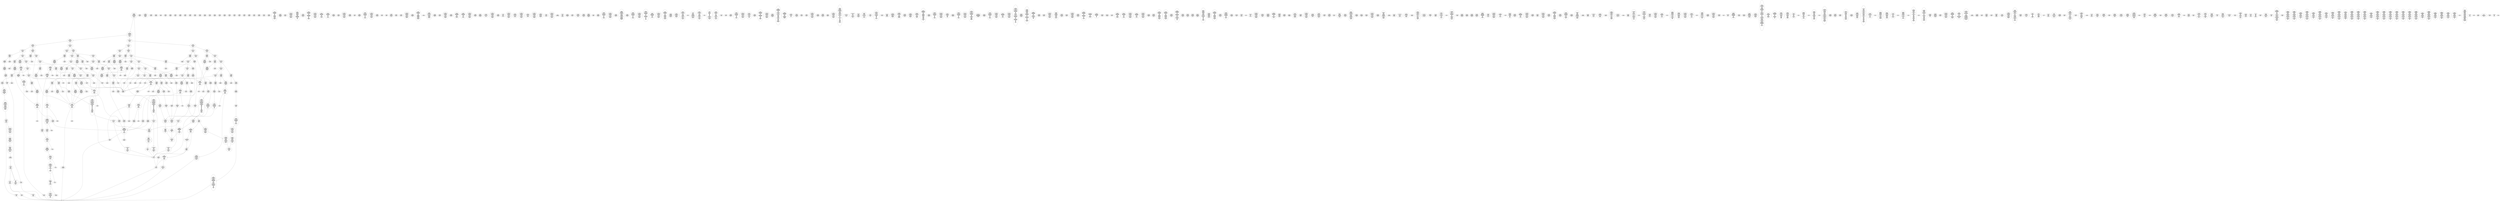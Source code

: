 /* Generated by GvGen v.1.0 (https://www.github.com/stricaud/gvgen) */

digraph G {
compound=true;
   node1 [label="[anywhere]"];
   node2 [label="# 0x0
PUSHX Data
PUSHX Data
MSTORE
PUSHX LogicData
CALLDATASIZE
LT
PUSHX Data
JUMPI
"];
   node3 [label="# 0xd
PUSHX Data
CALLDATALOAD
PUSHX BitData
SHR
PUSHX LogicData
GT
PUSHX Data
JUMPI
"];
   node4 [label="# 0x1e
PUSHX LogicData
GT
PUSHX Data
JUMPI
"];
   node5 [label="# 0x29
PUSHX LogicData
GT
PUSHX Data
JUMPI
"];
   node6 [label="# 0x34
PUSHX LogicData
EQ
PUSHX Data
JUMPI
"];
   node7 [label="# 0x3f
PUSHX LogicData
EQ
PUSHX Data
JUMPI
"];
   node8 [label="# 0x4a
PUSHX LogicData
EQ
PUSHX Data
JUMPI
"];
   node9 [label="# 0x55
PUSHX LogicData
EQ
PUSHX Data
JUMPI
"];
   node10 [label="# 0x60
PUSHX LogicData
EQ
PUSHX Data
JUMPI
"];
   node11 [label="# 0x6b
PUSHX Data
JUMP
"];
   node12 [label="# 0x6f
JUMPDEST
PUSHX LogicData
EQ
PUSHX Data
JUMPI
"];
   node13 [label="# 0x7b
PUSHX LogicData
EQ
PUSHX Data
JUMPI
"];
   node14 [label="# 0x86
PUSHX LogicData
EQ
PUSHX Data
JUMPI
"];
   node15 [label="# 0x91
PUSHX LogicData
EQ
PUSHX Data
JUMPI
"];
   node16 [label="# 0x9c
PUSHX LogicData
EQ
PUSHX Data
JUMPI
"];
   node17 [label="# 0xa7
PUSHX Data
JUMP
"];
   node18 [label="# 0xab
JUMPDEST
PUSHX LogicData
GT
PUSHX Data
JUMPI
"];
   node19 [label="# 0xb7
PUSHX LogicData
EQ
PUSHX Data
JUMPI
"];
   node20 [label="# 0xc2
PUSHX LogicData
EQ
PUSHX Data
JUMPI
"];
   node21 [label="# 0xcd
PUSHX LogicData
EQ
PUSHX Data
JUMPI
"];
   node22 [label="# 0xd8
PUSHX LogicData
EQ
PUSHX Data
JUMPI
"];
   node23 [label="# 0xe3
PUSHX LogicData
EQ
PUSHX Data
JUMPI
"];
   node24 [label="# 0xee
PUSHX Data
JUMP
"];
   node25 [label="# 0xf2
JUMPDEST
PUSHX LogicData
EQ
PUSHX Data
JUMPI
"];
   node26 [label="# 0xfe
PUSHX LogicData
EQ
PUSHX Data
JUMPI
"];
   node27 [label="# 0x109
PUSHX LogicData
EQ
PUSHX Data
JUMPI
"];
   node28 [label="# 0x114
PUSHX LogicData
EQ
PUSHX Data
JUMPI
"];
   node29 [label="# 0x11f
PUSHX LogicData
EQ
PUSHX Data
JUMPI
"];
   node30 [label="# 0x12a
PUSHX Data
JUMP
"];
   node31 [label="# 0x12e
JUMPDEST
PUSHX LogicData
GT
PUSHX Data
JUMPI
"];
   node32 [label="# 0x13a
PUSHX LogicData
GT
PUSHX Data
JUMPI
"];
   node33 [label="# 0x145
PUSHX LogicData
EQ
PUSHX Data
JUMPI
"];
   node34 [label="# 0x150
PUSHX LogicData
EQ
PUSHX Data
JUMPI
"];
   node35 [label="# 0x15b
PUSHX LogicData
EQ
PUSHX Data
JUMPI
"];
   node36 [label="# 0x166
PUSHX LogicData
EQ
PUSHX Data
JUMPI
"];
   node37 [label="# 0x171
PUSHX LogicData
EQ
PUSHX Data
JUMPI
"];
   node38 [label="# 0x17c
PUSHX Data
JUMP
"];
   node39 [label="# 0x180
JUMPDEST
PUSHX LogicData
EQ
PUSHX Data
JUMPI
"];
   node40 [label="# 0x18c
PUSHX LogicData
EQ
PUSHX Data
JUMPI
"];
   node41 [label="# 0x197
PUSHX LogicData
EQ
PUSHX Data
JUMPI
"];
   node42 [label="# 0x1a2
PUSHX LogicData
EQ
PUSHX Data
JUMPI
"];
   node43 [label="# 0x1ad
PUSHX LogicData
EQ
PUSHX Data
JUMPI
"];
   node44 [label="# 0x1b8
PUSHX Data
JUMP
"];
   node45 [label="# 0x1bc
JUMPDEST
PUSHX LogicData
GT
PUSHX Data
JUMPI
"];
   node46 [label="# 0x1c8
PUSHX LogicData
EQ
PUSHX Data
JUMPI
"];
   node47 [label="# 0x1d3
PUSHX LogicData
EQ
PUSHX Data
JUMPI
"];
   node48 [label="# 0x1de
PUSHX LogicData
EQ
PUSHX Data
JUMPI
"];
   node49 [label="# 0x1e9
PUSHX LogicData
EQ
PUSHX Data
JUMPI
"];
   node50 [label="# 0x1f4
PUSHX LogicData
EQ
PUSHX Data
JUMPI
"];
   node51 [label="# 0x1ff
PUSHX Data
JUMP
"];
   node52 [label="# 0x203
JUMPDEST
PUSHX LogicData
EQ
PUSHX Data
JUMPI
"];
   node53 [label="# 0x20f
PUSHX LogicData
EQ
PUSHX Data
JUMPI
"];
   node54 [label="# 0x21a
PUSHX LogicData
EQ
PUSHX Data
JUMPI
"];
   node55 [label="# 0x225
PUSHX LogicData
EQ
PUSHX Data
JUMPI
"];
   node56 [label="# 0x230
PUSHX LogicData
EQ
PUSHX Data
JUMPI
"];
   node57 [label="# 0x23b
JUMPDEST
PUSHX Data
REVERT
"];
   node58 [label="# 0x240
JUMPDEST
CALLVALUE
ISZERO
PUSHX Data
JUMPI
"];
   node59 [label="# 0x248
PUSHX Data
REVERT
"];
   node60 [label="# 0x24c
JUMPDEST
PUSHX Data
PUSHX Data
CALLDATASIZE
PUSHX Data
PUSHX Data
JUMP
"];
   node61 [label="# 0x25b
JUMPDEST
PUSHX Data
JUMP
"];
   node62 [label="# 0x260
JUMPDEST
PUSHX MemData
MLOAD
PUSHX Data
PUSHX Data
JUMP
"];
   node63 [label="# 0x26d
JUMPDEST
PUSHX MemData
MLOAD
SUB
RETURN
"];
   node64 [label="# 0x276
JUMPDEST
CALLVALUE
ISZERO
PUSHX Data
JUMPI
"];
   node65 [label="# 0x27e
PUSHX Data
REVERT
"];
   node66 [label="# 0x282
JUMPDEST
PUSHX Data
PUSHX Data
JUMP
"];
   node67 [label="# 0x28b
JUMPDEST
PUSHX MemData
MLOAD
PUSHX Data
PUSHX Data
JUMP
"];
   node68 [label="# 0x298
JUMPDEST
CALLVALUE
ISZERO
PUSHX Data
JUMPI
"];
   node69 [label="# 0x2a0
PUSHX Data
REVERT
"];
   node70 [label="# 0x2a4
JUMPDEST
PUSHX Data
PUSHX Data
CALLDATASIZE
PUSHX Data
PUSHX Data
JUMP
"];
   node71 [label="# 0x2b3
JUMPDEST
PUSHX Data
JUMP
"];
   node72 [label="# 0x2b8
JUMPDEST
PUSHX MemData
MLOAD
PUSHX Data
PUSHX Data
JUMP
"];
   node73 [label="# 0x2c5
JUMPDEST
CALLVALUE
ISZERO
PUSHX Data
JUMPI
"];
   node74 [label="# 0x2cd
PUSHX Data
REVERT
"];
   node75 [label="# 0x2d1
JUMPDEST
PUSHX Data
PUSHX Data
CALLDATASIZE
PUSHX Data
PUSHX Data
JUMP
"];
   node76 [label="# 0x2e0
JUMPDEST
PUSHX Data
JUMP
"];
   node77 [label="# 0x2e5
JUMPDEST
STOP
"];
   node78 [label="# 0x2e7
JUMPDEST
CALLVALUE
ISZERO
PUSHX Data
JUMPI
"];
   node79 [label="# 0x2ef
PUSHX Data
REVERT
"];
   node80 [label="# 0x2f3
JUMPDEST
PUSHX Data
PUSHX Data
CALLDATASIZE
PUSHX Data
PUSHX Data
JUMP
"];
   node81 [label="# 0x302
JUMPDEST
PUSHX Data
JUMP
"];
   node82 [label="# 0x307
JUMPDEST
CALLVALUE
ISZERO
PUSHX Data
JUMPI
"];
   node83 [label="# 0x30f
PUSHX Data
REVERT
"];
   node84 [label="# 0x313
JUMPDEST
PUSHX Data
PUSHX Data
JUMP
"];
   node85 [label="# 0x31c
JUMPDEST
PUSHX MemData
MLOAD
PUSHX Data
PUSHX Data
JUMP
"];
   node86 [label="# 0x329
JUMPDEST
CALLVALUE
ISZERO
PUSHX Data
JUMPI
"];
   node87 [label="# 0x331
PUSHX Data
REVERT
"];
   node88 [label="# 0x335
JUMPDEST
PUSHX Data
PUSHX Data
CALLDATASIZE
PUSHX Data
PUSHX Data
JUMP
"];
   node89 [label="# 0x344
JUMPDEST
PUSHX Data
JUMP
"];
   node90 [label="# 0x349
JUMPDEST
CALLVALUE
ISZERO
PUSHX Data
JUMPI
"];
   node91 [label="# 0x351
PUSHX Data
REVERT
"];
   node92 [label="# 0x355
JUMPDEST
PUSHX Data
PUSHX Data
CALLDATASIZE
PUSHX Data
PUSHX Data
JUMP
"];
   node93 [label="# 0x364
JUMPDEST
PUSHX Data
JUMP
"];
   node94 [label="# 0x369
JUMPDEST
CALLVALUE
ISZERO
PUSHX Data
JUMPI
"];
   node95 [label="# 0x371
PUSHX Data
REVERT
"];
   node96 [label="# 0x375
JUMPDEST
PUSHX Data
PUSHX Data
JUMP
"];
   node97 [label="# 0x37e
JUMPDEST
CALLVALUE
ISZERO
PUSHX Data
JUMPI
"];
   node98 [label="# 0x386
PUSHX Data
REVERT
"];
   node99 [label="# 0x38a
JUMPDEST
PUSHX Data
PUSHX Data
CALLDATASIZE
PUSHX Data
PUSHX Data
JUMP
"];
   node100 [label="# 0x399
JUMPDEST
PUSHX Data
JUMP
"];
   node101 [label="# 0x39e
JUMPDEST
CALLVALUE
ISZERO
PUSHX Data
JUMPI
"];
   node102 [label="# 0x3a6
PUSHX Data
REVERT
"];
   node103 [label="# 0x3aa
JUMPDEST
PUSHX Data
PUSHX Data
CALLDATASIZE
PUSHX Data
PUSHX Data
JUMP
"];
   node104 [label="# 0x3b9
JUMPDEST
PUSHX Data
JUMP
"];
   node105 [label="# 0x3be
JUMPDEST
CALLVALUE
ISZERO
PUSHX Data
JUMPI
"];
   node106 [label="# 0x3c6
PUSHX Data
REVERT
"];
   node107 [label="# 0x3ca
JUMPDEST
PUSHX Data
PUSHX Data
CALLDATASIZE
PUSHX Data
PUSHX Data
JUMP
"];
   node108 [label="# 0x3d9
JUMPDEST
PUSHX Data
JUMP
"];
   node109 [label="# 0x3de
JUMPDEST
PUSHX Data
PUSHX Data
CALLDATASIZE
PUSHX Data
PUSHX Data
JUMP
"];
   node110 [label="# 0x3ec
JUMPDEST
PUSHX Data
JUMP
"];
   node111 [label="# 0x3f1
JUMPDEST
CALLVALUE
ISZERO
PUSHX Data
JUMPI
"];
   node112 [label="# 0x3f9
PUSHX Data
REVERT
"];
   node113 [label="# 0x3fd
JUMPDEST
PUSHX Data
PUSHX Data
CALLDATASIZE
PUSHX Data
PUSHX Data
JUMP
"];
   node114 [label="# 0x40c
JUMPDEST
PUSHX Data
JUMP
"];
   node115 [label="# 0x411
JUMPDEST
CALLVALUE
ISZERO
PUSHX Data
JUMPI
"];
   node116 [label="# 0x419
PUSHX Data
REVERT
"];
   node117 [label="# 0x41d
JUMPDEST
PUSHX Data
PUSHX Data
CALLDATASIZE
PUSHX Data
PUSHX Data
JUMP
"];
   node118 [label="# 0x42c
JUMPDEST
PUSHX Data
JUMP
"];
   node119 [label="# 0x431
JUMPDEST
CALLVALUE
ISZERO
PUSHX Data
JUMPI
"];
   node120 [label="# 0x439
PUSHX Data
REVERT
"];
   node121 [label="# 0x43d
JUMPDEST
PUSHX Data
PUSHX Data
CALLDATASIZE
PUSHX Data
PUSHX Data
JUMP
"];
   node122 [label="# 0x44c
JUMPDEST
PUSHX Data
JUMP
"];
   node123 [label="# 0x451
JUMPDEST
CALLVALUE
ISZERO
PUSHX Data
JUMPI
"];
   node124 [label="# 0x459
PUSHX Data
REVERT
"];
   node125 [label="# 0x45d
JUMPDEST
PUSHX Data
PUSHX Data
JUMP
"];
   node126 [label="# 0x466
JUMPDEST
CALLVALUE
ISZERO
PUSHX Data
JUMPI
"];
   node127 [label="# 0x46e
PUSHX Data
REVERT
"];
   node128 [label="# 0x472
JUMPDEST
PUSHX Data
PUSHX Data
CALLDATASIZE
PUSHX Data
PUSHX Data
JUMP
"];
   node129 [label="# 0x481
JUMPDEST
PUSHX Data
JUMP
"];
   node130 [label="# 0x486
JUMPDEST
CALLVALUE
ISZERO
PUSHX Data
JUMPI
"];
   node131 [label="# 0x48e
PUSHX Data
REVERT
"];
   node132 [label="# 0x492
JUMPDEST
PUSHX Data
PUSHX Data
JUMP
"];
   node133 [label="# 0x49b
JUMPDEST
CALLVALUE
ISZERO
PUSHX Data
JUMPI
"];
   node134 [label="# 0x4a3
PUSHX Data
REVERT
"];
   node135 [label="# 0x4a7
JUMPDEST
PUSHX Data
PUSHX Data
JUMP
"];
   node136 [label="# 0x4b0
JUMPDEST
CALLVALUE
ISZERO
PUSHX Data
JUMPI
"];
   node137 [label="# 0x4b8
PUSHX Data
REVERT
"];
   node138 [label="# 0x4bc
JUMPDEST
PUSHX Data
PUSHX Data
CALLDATASIZE
PUSHX Data
PUSHX Data
JUMP
"];
   node139 [label="# 0x4cb
JUMPDEST
PUSHX Data
JUMP
"];
   node140 [label="# 0x4d0
JUMPDEST
CALLVALUE
ISZERO
PUSHX Data
JUMPI
"];
   node141 [label="# 0x4d8
PUSHX Data
REVERT
"];
   node142 [label="# 0x4dc
JUMPDEST
PUSHX Data
PUSHX Data
CALLDATASIZE
PUSHX Data
PUSHX Data
JUMP
"];
   node143 [label="# 0x4eb
JUMPDEST
PUSHX Data
JUMP
"];
   node144 [label="# 0x4f0
JUMPDEST
CALLVALUE
ISZERO
PUSHX Data
JUMPI
"];
   node145 [label="# 0x4f8
PUSHX Data
REVERT
"];
   node146 [label="# 0x4fc
JUMPDEST
PUSHX Data
PUSHX Data
JUMP
"];
   node147 [label="# 0x505
JUMPDEST
CALLVALUE
ISZERO
PUSHX Data
JUMPI
"];
   node148 [label="# 0x50d
PUSHX Data
REVERT
"];
   node149 [label="# 0x511
JUMPDEST
PUSHX Data
PUSHX Data
CALLDATASIZE
PUSHX Data
PUSHX Data
JUMP
"];
   node150 [label="# 0x520
JUMPDEST
PUSHX Data
JUMP
"];
   node151 [label="# 0x525
JUMPDEST
CALLVALUE
ISZERO
PUSHX Data
JUMPI
"];
   node152 [label="# 0x52d
PUSHX Data
REVERT
"];
   node153 [label="# 0x531
JUMPDEST
PUSHX Data
PUSHX Data
JUMP
"];
   node154 [label="# 0x53a
JUMPDEST
CALLVALUE
ISZERO
PUSHX Data
JUMPI
"];
   node155 [label="# 0x542
PUSHX Data
REVERT
"];
   node156 [label="# 0x546
JUMPDEST
PUSHX Data
PUSHX Data
JUMP
"];
   node157 [label="# 0x54f
JUMPDEST
CALLVALUE
ISZERO
PUSHX Data
JUMPI
"];
   node158 [label="# 0x557
PUSHX Data
REVERT
"];
   node159 [label="# 0x55b
JUMPDEST
PUSHX Data
PUSHX Data
JUMP
"];
   node160 [label="# 0x564
JUMPDEST
CALLVALUE
ISZERO
PUSHX Data
JUMPI
"];
   node161 [label="# 0x56c
PUSHX Data
REVERT
"];
   node162 [label="# 0x570
JUMPDEST
PUSHX Data
PUSHX Data
CALLDATASIZE
PUSHX Data
PUSHX Data
JUMP
"];
   node163 [label="# 0x57f
JUMPDEST
PUSHX Data
JUMP
"];
   node164 [label="# 0x584
JUMPDEST
CALLVALUE
ISZERO
PUSHX Data
JUMPI
"];
   node165 [label="# 0x58c
PUSHX Data
REVERT
"];
   node166 [label="# 0x590
JUMPDEST
PUSHX Data
PUSHX Data
CALLDATASIZE
PUSHX Data
PUSHX Data
JUMP
"];
   node167 [label="# 0x59f
JUMPDEST
PUSHX Data
JUMP
"];
   node168 [label="# 0x5a4
JUMPDEST
CALLVALUE
ISZERO
PUSHX Data
JUMPI
"];
   node169 [label="# 0x5ac
PUSHX Data
REVERT
"];
   node170 [label="# 0x5b0
JUMPDEST
PUSHX Data
PUSHX Data
JUMP
"];
   node171 [label="# 0x5b9
JUMPDEST
CALLVALUE
ISZERO
PUSHX Data
JUMPI
"];
   node172 [label="# 0x5c1
PUSHX Data
REVERT
"];
   node173 [label="# 0x5c5
JUMPDEST
PUSHX Data
PUSHX Data
CALLDATASIZE
PUSHX Data
PUSHX Data
JUMP
"];
   node174 [label="# 0x5d4
JUMPDEST
PUSHX Data
JUMP
"];
   node175 [label="# 0x5d9
JUMPDEST
CALLVALUE
ISZERO
PUSHX Data
JUMPI
"];
   node176 [label="# 0x5e1
PUSHX Data
REVERT
"];
   node177 [label="# 0x5e5
JUMPDEST
PUSHX Data
PUSHX Data
JUMP
"];
   node178 [label="# 0x5ee
JUMPDEST
CALLVALUE
ISZERO
PUSHX Data
JUMPI
"];
   node179 [label="# 0x5f6
PUSHX Data
REVERT
"];
   node180 [label="# 0x5fa
JUMPDEST
PUSHX Data
PUSHX Data
CALLDATASIZE
PUSHX Data
PUSHX Data
JUMP
"];
   node181 [label="# 0x609
JUMPDEST
PUSHX Data
JUMP
"];
   node182 [label="# 0x60e
JUMPDEST
CALLVALUE
ISZERO
PUSHX Data
JUMPI
"];
   node183 [label="# 0x616
PUSHX Data
REVERT
"];
   node184 [label="# 0x61a
JUMPDEST
PUSHX Data
PUSHX Data
JUMP
"];
   node185 [label="# 0x623
JUMPDEST
CALLVALUE
ISZERO
PUSHX Data
JUMPI
"];
   node186 [label="# 0x62b
PUSHX Data
REVERT
"];
   node187 [label="# 0x62f
JUMPDEST
PUSHX Data
PUSHX Data
CALLDATASIZE
PUSHX Data
PUSHX Data
JUMP
"];
   node188 [label="# 0x63e
JUMPDEST
PUSHX Data
JUMP
"];
   node189 [label="# 0x643
JUMPDEST
CALLVALUE
ISZERO
PUSHX Data
JUMPI
"];
   node190 [label="# 0x64b
PUSHX Data
REVERT
"];
   node191 [label="# 0x64f
JUMPDEST
PUSHX Data
PUSHX Data
CALLDATASIZE
PUSHX Data
PUSHX Data
JUMP
"];
   node192 [label="# 0x65e
JUMPDEST
PUSHX Data
JUMP
"];
   node193 [label="# 0x663
JUMPDEST
CALLVALUE
ISZERO
PUSHX Data
JUMPI
"];
   node194 [label="# 0x66b
PUSHX Data
REVERT
"];
   node195 [label="# 0x66f
JUMPDEST
PUSHX Data
PUSHX Data
CALLDATASIZE
PUSHX Data
PUSHX Data
JUMP
"];
   node196 [label="# 0x67e
JUMPDEST
PUSHX Data
JUMP
"];
   node197 [label="# 0x683
JUMPDEST
CALLVALUE
ISZERO
PUSHX Data
JUMPI
"];
   node198 [label="# 0x68b
PUSHX Data
REVERT
"];
   node199 [label="# 0x68f
JUMPDEST
PUSHX Data
PUSHX Data
CALLDATASIZE
PUSHX Data
PUSHX Data
JUMP
"];
   node200 [label="# 0x69e
JUMPDEST
PUSHX Data
JUMP
"];
   node201 [label="# 0x6a3
JUMPDEST
CALLVALUE
ISZERO
PUSHX Data
JUMPI
"];
   node202 [label="# 0x6ab
PUSHX Data
REVERT
"];
   node203 [label="# 0x6af
JUMPDEST
PUSHX Data
PUSHX Data
JUMP
"];
   node204 [label="# 0x6b8
JUMPDEST
CALLVALUE
ISZERO
PUSHX Data
JUMPI
"];
   node205 [label="# 0x6c0
PUSHX Data
REVERT
"];
   node206 [label="# 0x6c4
JUMPDEST
PUSHX Data
PUSHX Data
JUMP
"];
   node207 [label="# 0x6cd
JUMPDEST
PUSHX ArithData
PUSHX BitData
PUSHX BitData
SHL
SUB
NOT
AND
PUSHX Data
MSTORE
PUSHX Data
MSTORE
PUSHX Data
SHA3
SLOAD
PUSHX BitData
AND
"];
   node208 [label="# 0x6eb
JUMPDEST
JUMP
"];
   node209 [label="# 0x6f0
JUMPDEST
PUSHX StorData
SLOAD
PUSHX MemData
MLOAD
PUSHX ArithData
PUSHX ArithData
PUSHX Data
PUSHX BitData
NOT
PUSHX ArithData
PUSHX BitData
AND
ISZERO
MUL
ADD
AND
DIV
ADD
DIV
MUL
ADD
ADD
MSTORE
MSTORE
PUSHX Data
ADD
ISZERO
PUSHX Data
JUMPI
"];
   node210 [label="# 0x736
PUSHX LogicData
LT
PUSHX Data
JUMPI
"];
   node211 [label="# 0x73e
PUSHX ArithData
SLOAD
DIV
MUL
MSTORE
PUSHX ArithData
ADD
PUSHX Data
JUMP
"];
   node212 [label="# 0x751
JUMPDEST
ADD
PUSHX Data
MSTORE
PUSHX Data
PUSHX Data
SHA3
"];
   node213 [label="# 0x75f
JUMPDEST
SLOAD
MSTORE
PUSHX ArithData
ADD
PUSHX ArithData
ADD
GT
PUSHX Data
JUMPI
"];
   node214 [label="# 0x773
SUB
PUSHX BitData
AND
ADD
"];
   node215 [label="# 0x77c
JUMPDEST
"];
   node216 [label="# 0x784
JUMPDEST
JUMP
"];
   node217 [label="# 0x787
JUMPDEST
PUSHX Data
PUSHX Data
PUSHX Data
JUMP
"];
   node218 [label="# 0x792
JUMPDEST
PUSHX Data
JUMPI
"];
   node219 [label="# 0x797
PUSHX MemData
MLOAD
PUSHX BitData
PUSHX BitData
SHL
MSTORE
PUSHX ArithData
ADD
PUSHX Data
PUSHX Data
JUMP
"];
   node220 [label="# 0x7ae
JUMPDEST
PUSHX MemData
MLOAD
SUB
REVERT
"];
   node221 [label="# 0x7b7
JUMPDEST
PUSHX Data
MSTORE
PUSHX Data
PUSHX Data
MSTORE
PUSHX Data
SHA3
SLOAD
PUSHX ArithData
PUSHX BitData
PUSHX BitData
SHL
SUB
AND
JUMP
"];
   node222 [label="# 0x7d3
JUMPDEST
PUSHX Data
PUSHX Data
PUSHX Data
JUMP
"];
   node223 [label="# 0x7de
JUMPDEST
PUSHX ArithData
PUSHX BitData
PUSHX BitData
SHL
SUB
AND
PUSHX ArithData
PUSHX BitData
PUSHX BitData
SHL
SUB
AND
EQ
ISZERO
PUSHX Data
JUMPI
"];
   node224 [label="# 0x7fb
PUSHX MemData
MLOAD
PUSHX BitData
PUSHX BitData
SHL
MSTORE
PUSHX ArithData
ADD
PUSHX Data
PUSHX Data
JUMP
"];
   node225 [label="# 0x812
JUMPDEST
PUSHX ArithData
PUSHX BitData
PUSHX BitData
SHL
SUB
AND
PUSHX Data
PUSHX Data
JUMP
"];
   node226 [label="# 0x824
JUMPDEST
PUSHX ArithData
PUSHX BitData
PUSHX BitData
SHL
SUB
AND
EQ
PUSHX Data
JUMPI
"];
   node227 [label="# 0x834
PUSHX Data
PUSHX Data
PUSHX Data
JUMP
"];
   node228 [label="# 0x840
JUMPDEST
PUSHX Data
JUMPI
"];
   node229 [label="# 0x845
PUSHX MemData
MLOAD
PUSHX BitData
PUSHX BitData
SHL
MSTORE
PUSHX ArithData
ADD
PUSHX Data
PUSHX Data
JUMP
"];
   node230 [label="# 0x85c
JUMPDEST
PUSHX Data
PUSHX Data
JUMP
"];
   node231 [label="# 0x866
JUMPDEST
JUMP
"];
   node232 [label="# 0x86b
JUMPDEST
PUSHX Data
PUSHX Data
JUMP
"];
   node233 [label="# 0x873
JUMPDEST
PUSHX StorData
SLOAD
PUSHX ArithData
PUSHX BitData
PUSHX BitData
SHL
SUB
AND
AND
EQ
PUSHX Data
JUMPI
"];
   node234 [label="# 0x889
PUSHX MemData
MLOAD
PUSHX BitData
PUSHX BitData
SHL
MSTORE
PUSHX ArithData
ADD
PUSHX Data
PUSHX Data
JUMP
"];
   node235 [label="# 0x8a0
JUMPDEST
PUSHX Data
PUSHX Data
JUMP
"];
   node236 [label="# 0x8aa
JUMPDEST
JUMP
"];
   node237 [label="# 0x8ae
JUMPDEST
PUSHX Data
PUSHX Data
PUSHX Data
PUSHX Data
JUMP
"];
   node238 [label="# 0x8ba
JUMPDEST
JUMP
"];
   node239 [label="# 0x8bf
JUMPDEST
PUSHX Data
PUSHX Data
PUSHX Data
JUMP
"];
   node240 [label="# 0x8ca
JUMPDEST
PUSHX Data
JUMP
"];
   node241 [label="# 0x8d0
JUMPDEST
PUSHX Data
JUMPI
"];
   node242 [label="# 0x8d5
PUSHX MemData
MLOAD
PUSHX BitData
PUSHX BitData
SHL
MSTORE
PUSHX ArithData
ADD
PUSHX Data
PUSHX Data
JUMP
"];
   node243 [label="# 0x8ec
JUMPDEST
PUSHX Data
PUSHX Data
JUMP
"];
   node244 [label="# 0x8f7
JUMPDEST
PUSHX ArithData
PUSHX BitData
PUSHX BitData
SHL
SUB
AND
PUSHX Data
MSTORE
PUSHX Data
PUSHX Data
MSTORE
PUSHX Data
SHA3
PUSHX Data
PUSHX Data
JUMP
"];
   node245 [label="# 0x919
JUMPDEST
"];
   node246 [label="# 0x91c
JUMPDEST
JUMP
"];
   node247 [label="# 0x922
JUMPDEST
PUSHX Data
PUSHX Data
PUSHX StorData
SLOAD
PUSHX Data
PUSHX BitData
PUSHX BitData
AND
JUMP
"];
   node248 [label="# 0x93b
JUMPDEST
PUSHX Data
PUSHX MemData
MLOAD
PUSHX ArithData
ADD
PUSHX Data
MSTORE
PUSHX Data
MSTORE
PUSHX Data
JUMP
"];
   node249 [label="# 0x956
JUMPDEST
PUSHX Data
PUSHX Data
JUMP
"];
   node250 [label="# 0x95f
JUMPDEST
PUSHX Data
JUMPI
"];
   node251 [label="# 0x964
PUSHX MemData
MLOAD
PUSHX BitData
PUSHX BitData
SHL
MSTORE
PUSHX ArithData
ADD
PUSHX Data
PUSHX Data
JUMP
"];
   node252 [label="# 0x97b
JUMPDEST
PUSHX Data
PUSHX Data
JUMP
"];
   node253 [label="# 0x983
JUMPDEST
PUSHX ArithData
PUSHX BitData
PUSHX BitData
SHL
SUB
AND
PUSHX Data
PUSHX Data
JUMP
"];
   node254 [label="# 0x995
JUMPDEST
PUSHX ArithData
PUSHX BitData
PUSHX BitData
SHL
SUB
AND
EQ
PUSHX Data
JUMPI
"];
   node255 [label="# 0x9a4
PUSHX MemData
MLOAD
PUSHX BitData
PUSHX BitData
SHL
MSTORE
PUSHX ArithData
ADD
PUSHX Data
PUSHX Data
JUMP
"];
   node256 [label="# 0x9bb
JUMPDEST
PUSHX Data
PUSHX Data
JUMP
"];
   node257 [label="# 0x9c4
JUMPDEST
JUMP
"];
   node258 [label="# 0x9c7
JUMPDEST
PUSHX Data
PUSHX Data
PUSHX Data
JUMP
"];
   node259 [label="# 0x9d3
JUMPDEST
PUSHX LogicData
GT
PUSHX Data
JUMPI
"];
   node260 [label="# 0x9dc
PUSHX MemData
MLOAD
PUSHX BitData
PUSHX BitData
SHL
MSTORE
PUSHX ArithData
ADD
PUSHX Data
PUSHX Data
JUMP
"];
   node261 [label="# 0x9f3
JUMPDEST
PUSHX Data
PUSHX Data
JUMP
"];
   node262 [label="# 0x9fb
JUMPDEST
GT
ISZERO
PUSHX Data
JUMPI
"];
   node263 [label="# 0xa03
PUSHX MemData
MLOAD
PUSHX BitData
PUSHX BitData
SHL
MSTORE
PUSHX ArithData
ADD
PUSHX Data
PUSHX Data
JUMP
"];
   node264 [label="# 0xa1a
JUMPDEST
PUSHX StorData
SLOAD
PUSHX BitData
AND
PUSHX Data
JUMPI
"];
   node265 [label="# 0xa25
PUSHX MemData
MLOAD
PUSHX BitData
PUSHX BitData
SHL
MSTORE
PUSHX ArithData
ADD
PUSHX Data
PUSHX Data
JUMP
"];
   node266 [label="# 0xa3c
JUMPDEST
PUSHX LogicData
GT
ISZERO
PUSHX Data
JUMPI
"];
   node267 [label="# 0xa46
PUSHX MemData
MLOAD
PUSHX BitData
PUSHX BitData
SHL
MSTORE
PUSHX ArithData
ADD
PUSHX Data
PUSHX Data
JUMP
"];
   node268 [label="# 0xa5d
JUMPDEST
PUSHX StorData
SLOAD
CALLVALUE
PUSHX Data
PUSHX Data
JUMP
"];
   node269 [label="# 0xa6c
JUMPDEST
EQ
PUSHX Data
JUMPI
"];
   node270 [label="# 0xa72
PUSHX MemData
MLOAD
PUSHX BitData
PUSHX BitData
SHL
MSTORE
PUSHX ArithData
ADD
PUSHX Data
PUSHX Data
JUMP
"];
   node271 [label="# 0xa89
JUMPDEST
PUSHX Data
"];
   node272 [label="# 0xa8c
JUMPDEST
LT
ISZERO
PUSHX Data
JUMPI
"];
   node273 [label="# 0xa95
PUSHX Data
PUSHX Data
PUSHX Data
JUMP
"];
   node274 [label="# 0xa9f
JUMPDEST
PUSHX Data
JUMP
"];
   node275 [label="# 0xaa4
JUMPDEST
PUSHX ArithData
ADD
PUSHX Data
JUMP
"];
   node276 [label="# 0xaac
JUMPDEST
PUSHX Data
PUSHX Data
PUSHX Data
JUMP
"];
   node277 [label="# 0xab7
JUMPDEST
PUSHX Data
PUSHX Data
PUSHX Data
PUSHX Data
JUMP
"];
   node278 [label="# 0xac5
JUMPDEST
JUMP
"];
   node279 [label="# 0xacd
JUMPDEST
PUSHX Data
PUSHX Data
JUMP
"];
   node280 [label="# 0xad5
JUMPDEST
PUSHX StorData
SLOAD
PUSHX ArithData
PUSHX BitData
PUSHX BitData
SHL
SUB
AND
AND
EQ
PUSHX Data
JUMPI
"];
   node281 [label="# 0xaeb
PUSHX MemData
MLOAD
PUSHX BitData
PUSHX BitData
SHL
MSTORE
PUSHX ArithData
ADD
PUSHX Data
PUSHX Data
JUMP
"];
   node282 [label="# 0xb02
JUMPDEST
PUSHX Data
PUSHX Data
JUMP
"];
   node283 [label="# 0xb0b
JUMPDEST
PUSHX StorData
SLOAD
PUSHX BitData
AND
JUMP
"];
   node284 [label="# 0xb14
JUMPDEST
PUSHX Data
PUSHX Data
PUSHX MemData
MLOAD
PUSHX ArithData
ADD
PUSHX Data
MSTORE
PUSHX Data
MSTORE
PUSHX ArithData
ADD
PUSHX Data
PUSHX Data
CODECOPY
PUSHX Data
PUSHX Data
JUMP
"];
   node285 [label="# 0xb3c
JUMPDEST
PUSHX StorData
SLOAD
PUSHX ArithData
PUSHX BitData
PUSHX BitData
SHL
SUB
AND
JUMP
"];
   node286 [label="# 0xb4b
JUMPDEST
PUSHX StorData
SLOAD
PUSHX MemData
MLOAD
PUSHX ArithData
PUSHX ArithData
PUSHX Data
PUSHX BitData
NOT
PUSHX ArithData
PUSHX BitData
AND
ISZERO
MUL
ADD
AND
DIV
ADD
DIV
MUL
ADD
ADD
MSTORE
MSTORE
PUSHX Data
ADD
ISZERO
PUSHX Data
JUMPI
"];
   node287 [label="# 0xb91
PUSHX LogicData
LT
PUSHX Data
JUMPI
"];
   node288 [label="# 0xb99
PUSHX ArithData
SLOAD
DIV
MUL
MSTORE
PUSHX ArithData
ADD
PUSHX Data
JUMP
"];
   node289 [label="# 0xbac
JUMPDEST
PUSHX Data
PUSHX Data
JUMP
"];
   node290 [label="# 0xbb4
JUMPDEST
PUSHX StorData
SLOAD
PUSHX ArithData
PUSHX BitData
PUSHX BitData
SHL
SUB
AND
AND
EQ
PUSHX Data
JUMPI
"];
   node291 [label="# 0xbca
PUSHX MemData
MLOAD
PUSHX BitData
PUSHX BitData
SHL
MSTORE
PUSHX ArithData
ADD
PUSHX Data
PUSHX Data
JUMP
"];
   node292 [label="# 0xbe1
JUMPDEST
PUSHX StorData
SLOAD
PUSHX ArithData
PUSHX BitData
PUSHX BitData
SHL
SUB
NOT
AND
PUSHX ArithData
PUSHX BitData
PUSHX BitData
SHL
SUB
AND
OR
SSTORE
JUMP
"];
   node293 [label="# 0xc03
JUMPDEST
PUSHX Data
PUSHX ArithData
PUSHX BitData
PUSHX BitData
SHL
SUB
AND
PUSHX Data
JUMPI
"];
   node294 [label="# 0xc14
PUSHX MemData
MLOAD
PUSHX BitData
PUSHX BitData
SHL
MSTORE
PUSHX ArithData
ADD
PUSHX Data
PUSHX Data
JUMP
"];
   node295 [label="# 0xc2b
JUMPDEST
PUSHX ArithData
PUSHX BitData
PUSHX BitData
SHL
SUB
AND
PUSHX Data
MSTORE
PUSHX Data
PUSHX Data
MSTORE
PUSHX Data
SHA3
PUSHX Data
PUSHX Data
JUMP
"];
   node296 [label="# 0xc4c
JUMPDEST
PUSHX Data
PUSHX Data
JUMP
"];
   node297 [label="# 0xc54
JUMPDEST
PUSHX StorData
SLOAD
PUSHX ArithData
PUSHX BitData
PUSHX BitData
SHL
SUB
AND
AND
EQ
PUSHX Data
JUMPI
"];
   node298 [label="# 0xc6a
PUSHX MemData
MLOAD
PUSHX BitData
PUSHX BitData
SHL
MSTORE
PUSHX ArithData
ADD
PUSHX Data
PUSHX Data
JUMP
"];
   node299 [label="# 0xc81
JUMPDEST
PUSHX StorData
SLOAD
PUSHX MemData
MLOAD
PUSHX Data
PUSHX ArithData
PUSHX BitData
PUSHX BitData
SHL
SUB
AND
PUSHX Data
LOGX
PUSHX StorData
SLOAD
PUSHX ArithData
PUSHX BitData
PUSHX BitData
SHL
SUB
NOT
AND
SSTORE
JUMP
"];
   node300 [label="# 0xccb
JUMPDEST
PUSHX Data
NUMBER
TIMESTAMP
PUSHX Data
PUSHX Data
JUMP
"];
   node301 [label="# 0xcd9
JUMPDEST
PUSHX MemData
MLOAD
PUSHX ArithData
ADD
PUSHX Data
PUSHX Data
JUMP
"];
   node302 [label="# 0xce9
JUMPDEST
PUSHX MemData
MLOAD
PUSHX ArithData
SUB
SUB
MSTORE
PUSHX Data
MSTORE
MLOAD
PUSHX ArithData
ADD
SHA3
PUSHX BitData
SHR
PUSHX Data
JUMPI
"];
   node303 [label="# 0xd08
INVALID
"];
   node304 [label="# 0xd09
JUMPDEST
DIV
GASLIMIT
TIMESTAMP
COINBASE
PUSHX MemData
MLOAD
PUSHX ArithData
ADD
PUSHX Data
PUSHX Data
JUMP
"];
   node305 [label="# 0xd1d
JUMPDEST
PUSHX MemData
MLOAD
PUSHX ArithData
SUB
SUB
MSTORE
PUSHX Data
MSTORE
MLOAD
PUSHX ArithData
ADD
SHA3
PUSHX BitData
SHR
PUSHX Data
JUMPI
"];
   node306 [label="# 0xd3c
INVALID
"];
   node307 [label="# 0xd3d
JUMPDEST
DIV
DIFFICULTY
TIMESTAMP
ADD
ADD
ADD
ADD
ADD
ADD
PUSHX MemData
MLOAD
PUSHX ArithData
ADD
PUSHX Data
PUSHX Data
JUMP
"];
   node308 [label="# 0xd56
JUMPDEST
PUSHX MemData
MLOAD
PUSHX BitData
NOT
SUB
ADD
MSTORE
MSTORE
MLOAD
PUSHX ArithData
ADD
SHA3
PUSHX Data
SUB
PUSHX Data
JUMP
"];
   node309 [label="# 0xd7d
JUMPDEST
ADD
"];
   node310 [label="# 0xd82
JUMPDEST
JUMP
"];
   node311 [label="# 0xd89
JUMPDEST
PUSHX StorData
SLOAD
PUSHX ArithData
PUSHX BitData
PUSHX BitData
SHL
SUB
AND
JUMP
"];
   node312 [label="# 0xd98
JUMPDEST
PUSHX StorData
SLOAD
JUMP
"];
   node313 [label="# 0xd9e
JUMPDEST
PUSHX StorData
SLOAD
PUSHX MemData
MLOAD
PUSHX ArithData
PUSHX ArithData
PUSHX Data
PUSHX BitData
NOT
PUSHX ArithData
PUSHX BitData
AND
ISZERO
MUL
ADD
AND
DIV
ADD
DIV
MUL
ADD
ADD
MSTORE
MSTORE
PUSHX Data
ADD
ISZERO
PUSHX Data
JUMPI
"];
   node314 [label="# 0xde4
PUSHX LogicData
LT
PUSHX Data
JUMPI
"];
   node315 [label="# 0xdec
PUSHX ArithData
SLOAD
DIV
MUL
MSTORE
PUSHX ArithData
ADD
PUSHX Data
JUMP
"];
   node316 [label="# 0xdff
JUMPDEST
PUSHX Data
PUSHX Data
JUMP
"];
   node317 [label="# 0xe07
JUMPDEST
PUSHX StorData
SLOAD
PUSHX ArithData
PUSHX BitData
PUSHX BitData
SHL
SUB
AND
AND
EQ
PUSHX Data
JUMPI
"];
   node318 [label="# 0xe1d
PUSHX MemData
MLOAD
PUSHX BitData
PUSHX BitData
SHL
MSTORE
PUSHX ArithData
ADD
PUSHX Data
PUSHX Data
JUMP
"];
   node319 [label="# 0xe34
JUMPDEST
PUSHX StorData
SLOAD
PUSHX BitData
NOT
AND
PUSHX BitData
OR
SSTORE
JUMP
"];
   node320 [label="# 0xe44
JUMPDEST
PUSHX Data
PUSHX Data
JUMP
"];
   node321 [label="# 0xe4c
JUMPDEST
PUSHX ArithData
PUSHX BitData
PUSHX BitData
SHL
SUB
AND
PUSHX ArithData
PUSHX BitData
PUSHX BitData
SHL
SUB
AND
EQ
ISZERO
PUSHX Data
JUMPI
"];
   node322 [label="# 0xe66
PUSHX MemData
MLOAD
PUSHX BitData
PUSHX BitData
SHL
MSTORE
PUSHX ArithData
ADD
PUSHX Data
PUSHX Data
JUMP
"];
   node323 [label="# 0xe7d
JUMPDEST
PUSHX Data
PUSHX Data
PUSHX Data
PUSHX Data
JUMP
"];
   node324 [label="# 0xe8a
JUMPDEST
PUSHX ArithData
PUSHX BitData
PUSHX BitData
SHL
SUB
AND
MSTORE
PUSHX ArithData
ADD
MSTORE
PUSHX ArithData
ADD
PUSHX Data
SHA3
AND
MSTORE
MSTORE
SHA3
SLOAD
PUSHX BitData
NOT
AND
ISZERO
ISZERO
OR
SSTORE
PUSHX Data
PUSHX Data
JUMP
"];
   node325 [label="# 0xece
JUMPDEST
PUSHX ArithData
PUSHX BitData
PUSHX BitData
SHL
SUB
AND
PUSHX Data
PUSHX MemData
MLOAD
PUSHX Data
PUSHX Data
JUMP
"];
   node326 [label="# 0xf06
JUMPDEST
PUSHX MemData
MLOAD
SUB
LOGX
JUMP
"];
   node327 [label="# 0xf12
JUMPDEST
PUSHX StorData
SLOAD
PUSHX LogicData
EQ
JUMP
"];
   node328 [label="# 0xf1c
JUMPDEST
PUSHX Data
PUSHX Data
PUSHX Data
JUMP
"];
   node329 [label="# 0xf27
JUMPDEST
PUSHX Data
JUMP
"];
   node330 [label="# 0xf2d
JUMPDEST
PUSHX Data
JUMPI
"];
   node331 [label="# 0xf32
PUSHX MemData
MLOAD
PUSHX BitData
PUSHX BitData
SHL
MSTORE
PUSHX ArithData
ADD
PUSHX Data
PUSHX Data
JUMP
"];
   node332 [label="# 0xf49
JUMPDEST
PUSHX Data
PUSHX Data
JUMP
"];
   node333 [label="# 0xf55
JUMPDEST
JUMP
"];
   node334 [label="# 0xf5b
JUMPDEST
PUSHX Data
PUSHX Data
PUSHX Data
JUMP
"];
   node335 [label="# 0xf65
JUMPDEST
ISZERO
PUSHX Data
JUMPI
"];
   node336 [label="# 0xf6b
PUSHX MemData
MLOAD
PUSHX BitData
PUSHX BitData
SHL
MSTORE
PUSHX ArithData
ADD
PUSHX Data
PUSHX Data
JUMP
"];
   node337 [label="# 0xf82
JUMPDEST
PUSHX LogicData
PUSHX StorData
SLOAD
EQ
ISZERO
PUSHX Data
JUMPI
"];
   node338 [label="# 0xf90
PUSHX LogicData
PUSHX StorData
SLOAD
LT
"];
   node339 [label="# 0xf98
JUMPDEST
ISZERO
PUSHX Data
JUMPI
"];
   node340 [label="# 0xf9e
PUSHX Data
PUSHX Data
JUMP
"];
   node341 [label="# 0xfa5
JUMPDEST
PUSHX LogicData
PUSHX StorData
SLOAD
LT
ISZERO
PUSHX Data
JUMPI
"];
   node342 [label="# 0xfb2
PUSHX StorData
SLOAD
PUSHX ArithData
ADD
JUMP
"];
   node343 [label="# 0xfbb
JUMPDEST
PUSHX Data
PUSHX Data
PUSHX Data
JUMP
"];
   node344 [label="# 0xfc6
JUMPDEST
PUSHX Data
JUMPI
"];
   node345 [label="# 0xfcb
PUSHX MemData
MLOAD
PUSHX BitData
PUSHX BitData
SHL
MSTORE
PUSHX ArithData
ADD
PUSHX Data
PUSHX Data
JUMP
"];
   node346 [label="# 0xfe2
JUMPDEST
PUSHX Data
MSTORE
PUSHX Data
PUSHX ArithData
MSTORE
PUSHX MemData
SHA3
SLOAD
MLOAD
PUSHX Data
PUSHX BitData
AND
ISZERO
PUSHX ArithData
MUL
PUSHX BitData
NOT
ADD
AND
DIV
PUSHX ArithData
ADD
DIV
MUL
ADD
ADD
MSTORE
MSTORE
ADD
ISZERO
PUSHX Data
JUMPI
"];
   node347 [label="# 0x102f
PUSHX LogicData
LT
PUSHX Data
JUMPI
"];
   node348 [label="# 0x1037
PUSHX ArithData
SLOAD
DIV
MUL
MSTORE
PUSHX ArithData
ADD
PUSHX Data
JUMP
"];
   node349 [label="# 0x104a
JUMPDEST
ADD
PUSHX Data
MSTORE
PUSHX Data
PUSHX Data
SHA3
"];
   node350 [label="# 0x1058
JUMPDEST
SLOAD
MSTORE
PUSHX ArithData
ADD
PUSHX ArithData
ADD
GT
PUSHX Data
JUMPI
"];
   node351 [label="# 0x106c
SUB
PUSHX BitData
AND
ADD
"];
   node352 [label="# 0x1075
JUMPDEST
PUSHX StorData
SLOAD
PUSHX Data
PUSHX BitData
NOT
PUSHX ArithData
PUSHX BitData
AND
ISZERO
MUL
ADD
AND
DIV
PUSHX Data
JUMPI
"];
   node353 [label="# 0x1098
PUSHX Data
JUMP
"];
   node354 [label="# 0x109e
JUMPDEST
MLOAD
ISZERO
PUSHX Data
JUMPI
"];
   node355 [label="# 0x10a6
PUSHX Data
PUSHX MemData
MLOAD
PUSHX ArithData
ADD
PUSHX Data
PUSHX Data
JUMP
"];
   node356 [label="# 0x10b9
JUMPDEST
PUSHX MemData
MLOAD
PUSHX ArithData
SUB
SUB
MSTORE
PUSHX Data
MSTORE
PUSHX Data
JUMP
"];
   node357 [label="# 0x10d0
JUMPDEST
PUSHX Data
PUSHX Data
PUSHX Data
JUMP
"];
   node358 [label="# 0x10db
JUMPDEST
PUSHX MemData
MLOAD
PUSHX ArithData
ADD
PUSHX Data
PUSHX Data
JUMP
"];
   node359 [label="# 0x10ec
JUMPDEST
PUSHX MemData
MLOAD
PUSHX ArithData
SUB
SUB
MSTORE
PUSHX Data
MSTORE
JUMP
"];
   node360 [label="# 0x1103
JUMPDEST
PUSHX StorData
SLOAD
JUMP
"];
   node361 [label="# 0x1109
JUMPDEST
PUSHX ArithData
PUSHX BitData
PUSHX BitData
SHL
SUB
AND
PUSHX Data
MSTORE
PUSHX Data
PUSHX Data
MSTORE
PUSHX Data
SHA3
AND
MSTORE
MSTORE
SHA3
SLOAD
PUSHX BitData
AND
JUMP
"];
   node362 [label="# 0x1137
JUMPDEST
PUSHX Data
PUSHX Data
JUMP
"];
   node363 [label="# 0x113f
JUMPDEST
PUSHX StorData
SLOAD
PUSHX ArithData
PUSHX BitData
PUSHX BitData
SHL
SUB
AND
AND
EQ
PUSHX Data
JUMPI
"];
   node364 [label="# 0x1155
PUSHX MemData
MLOAD
PUSHX BitData
PUSHX BitData
SHL
MSTORE
PUSHX ArithData
ADD
PUSHX Data
PUSHX Data
JUMP
"];
   node365 [label="# 0x116c
JUMPDEST
PUSHX StorData
SLOAD
PUSHX BitData
NOT
AND
SSTORE
JUMP
"];
   node366 [label="# 0x1179
JUMPDEST
PUSHX Data
PUSHX Data
JUMP
"];
   node367 [label="# 0x1181
JUMPDEST
PUSHX StorData
SLOAD
PUSHX ArithData
PUSHX BitData
PUSHX BitData
SHL
SUB
AND
AND
EQ
PUSHX Data
JUMPI
"];
   node368 [label="# 0x1197
PUSHX MemData
MLOAD
PUSHX BitData
PUSHX BitData
SHL
MSTORE
PUSHX ArithData
ADD
PUSHX Data
PUSHX Data
JUMP
"];
   node369 [label="# 0x11ae
JUMPDEST
PUSHX StorData
SLOAD
PUSHX MemData
MLOAD
PUSHX ArithData
PUSHX BitData
PUSHX BitData
SHL
SUB
AND
ISZERO
PUSHX ArithData
MUL
PUSHX Data
CALL
ISZERO
ISZERO
PUSHX Data
JUMPI
"];
   node370 [label="# 0x11df
RETURNDATASIZE
PUSHX Data
RETURNDATACOPY
RETURNDATASIZE
PUSHX Data
REVERT
"];
   node371 [label="# 0x11e8
JUMPDEST
PUSHX Data
PUSHX Data
JUMP
"];
   node372 [label="# 0x11f0
JUMPDEST
PUSHX StorData
SLOAD
PUSHX ArithData
PUSHX BitData
PUSHX BitData
SHL
SUB
AND
AND
EQ
PUSHX Data
JUMPI
"];
   node373 [label="# 0x1206
PUSHX MemData
MLOAD
PUSHX BitData
PUSHX BitData
SHL
MSTORE
PUSHX ArithData
ADD
PUSHX Data
PUSHX Data
JUMP
"];
   node374 [label="# 0x121d
JUMPDEST
PUSHX ArithData
PUSHX BitData
PUSHX BitData
SHL
SUB
AND
PUSHX Data
JUMPI
"];
   node375 [label="# 0x122c
PUSHX MemData
MLOAD
PUSHX BitData
PUSHX BitData
SHL
MSTORE
PUSHX ArithData
ADD
PUSHX Data
PUSHX Data
JUMP
"];
   node376 [label="# 0x1243
JUMPDEST
PUSHX StorData
SLOAD
PUSHX MemData
MLOAD
PUSHX ArithData
PUSHX BitData
PUSHX BitData
SHL
SUB
AND
AND
PUSHX Data
PUSHX Data
LOGX
PUSHX StorData
SLOAD
PUSHX ArithData
PUSHX BitData
PUSHX BitData
SHL
SUB
NOT
AND
PUSHX ArithData
PUSHX BitData
PUSHX BitData
SHL
SUB
AND
OR
SSTORE
JUMP
"];
   node377 [label="# 0x129f
JUMPDEST
PUSHX Data
JUMP
"];
   node378 [label="# 0x12a5
JUMPDEST
PUSHX StorData
SLOAD
JUMP
"];
   node379 [label="# 0x12ab
JUMPDEST
PUSHX Data
PUSHX Data
PUSHX Data
PUSHX Data
JUMP
"];
   node380 [label="# 0x12b8
JUMPDEST
CALLER
JUMP
"];
   node381 [label="# 0x12bc
JUMPDEST
PUSHX Data
MSTORE
PUSHX Data
PUSHX Data
MSTORE
PUSHX Data
SHA3
SLOAD
PUSHX ArithData
PUSHX BitData
PUSHX BitData
SHL
SUB
NOT
AND
PUSHX ArithData
PUSHX BitData
PUSHX BitData
SHL
SUB
AND
OR
SSTORE
PUSHX Data
PUSHX Data
JUMP
"];
   node382 [label="# 0x12f1
JUMPDEST
PUSHX ArithData
PUSHX BitData
PUSHX BitData
SHL
SUB
AND
PUSHX Data
PUSHX MemData
MLOAD
PUSHX MemData
MLOAD
SUB
LOGX
JUMP
"];
   node383 [label="# 0x132a
JUMPDEST
PUSHX Data
PUSHX Data
JUMP
"];
   node384 [label="# 0x1333
JUMPDEST
PUSHX Data
JUMPI
"];
   node385 [label="# 0x1338
PUSHX MemData
MLOAD
PUSHX BitData
PUSHX BitData
SHL
MSTORE
PUSHX ArithData
ADD
PUSHX Data
PUSHX Data
JUMP
"];
   node386 [label="# 0x134f
JUMPDEST
PUSHX Data
MSTORE
PUSHX Data
PUSHX ArithData
MSTORE
PUSHX Data
SHA3
MLOAD
PUSHX Data
ADD
PUSHX Data
JUMP
"];
   node387 [label="# 0x136e
JUMPDEST
PUSHX Data
PUSHX Data
PUSHX Data
JUMP
"];
   node388 [label="# 0x1379
JUMPDEST
PUSHX Data
PUSHX Data
PUSHX Data
JUMP
"];
   node389 [label="# 0x1384
JUMPDEST
PUSHX Data
JUMPI
"];
   node390 [label="# 0x1389
PUSHX MemData
MLOAD
PUSHX BitData
PUSHX BitData
SHL
MSTORE
PUSHX ArithData
ADD
PUSHX Data
PUSHX Data
JUMP
"];
   node391 [label="# 0x13a0
JUMPDEST
PUSHX Data
PUSHX Data
PUSHX Data
JUMP
"];
   node392 [label="# 0x13ab
JUMPDEST
PUSHX ArithData
PUSHX BitData
PUSHX BitData
SHL
SUB
AND
PUSHX ArithData
PUSHX BitData
PUSHX BitData
SHL
SUB
AND
EQ
PUSHX Data
JUMPI
"];
   node393 [label="# 0x13c8
PUSHX ArithData
PUSHX BitData
PUSHX BitData
SHL
SUB
AND
PUSHX Data
PUSHX Data
JUMP
"];
   node394 [label="# 0x13db
JUMPDEST
PUSHX ArithData
PUSHX BitData
PUSHX BitData
SHL
SUB
AND
EQ
"];
   node395 [label="# 0x13e6
JUMPDEST
PUSHX Data
JUMPI
"];
   node396 [label="# 0x13ec
PUSHX Data
PUSHX Data
JUMP
"];
   node397 [label="# 0x13f6
JUMPDEST
JUMP
"];
   node398 [label="# 0x13fe
JUMPDEST
PUSHX ArithData
PUSHX BitData
PUSHX BitData
SHL
SUB
AND
PUSHX Data
PUSHX Data
JUMP
"];
   node399 [label="# 0x1411
JUMPDEST
PUSHX ArithData
PUSHX BitData
PUSHX BitData
SHL
SUB
AND
EQ
PUSHX Data
JUMPI
"];
   node400 [label="# 0x1420
PUSHX MemData
MLOAD
PUSHX BitData
PUSHX BitData
SHL
MSTORE
PUSHX ArithData
ADD
PUSHX Data
PUSHX Data
JUMP
"];
   node401 [label="# 0x1437
JUMPDEST
PUSHX ArithData
PUSHX BitData
PUSHX BitData
SHL
SUB
AND
PUSHX Data
JUMPI
"];
   node402 [label="# 0x1446
PUSHX MemData
MLOAD
PUSHX BitData
PUSHX BitData
SHL
MSTORE
PUSHX ArithData
ADD
PUSHX Data
PUSHX Data
JUMP
"];
   node403 [label="# 0x145d
JUMPDEST
PUSHX Data
PUSHX Data
JUMP
"];
   node404 [label="# 0x1468
JUMPDEST
PUSHX Data
PUSHX Data
PUSHX Data
JUMP
"];
   node405 [label="# 0x1473
JUMPDEST
PUSHX ArithData
PUSHX BitData
PUSHX BitData
SHL
SUB
AND
PUSHX Data
MSTORE
PUSHX Data
PUSHX Data
MSTORE
PUSHX Data
SHA3
PUSHX Data
PUSHX Data
JUMP
"];
   node406 [label="# 0x1495
JUMPDEST
PUSHX ArithData
PUSHX BitData
PUSHX BitData
SHL
SUB
AND
PUSHX Data
MSTORE
PUSHX Data
PUSHX Data
MSTORE
PUSHX Data
SHA3
PUSHX Data
PUSHX Data
JUMP
"];
   node407 [label="# 0x14b8
JUMPDEST
PUSHX Data
PUSHX Data
PUSHX Data
JUMP
"];
   node408 [label="# 0x14c5
JUMPDEST
PUSHX ArithData
PUSHX BitData
PUSHX BitData
SHL
SUB
AND
PUSHX ArithData
PUSHX BitData
PUSHX BitData
SHL
SUB
AND
PUSHX Data
PUSHX MemData
MLOAD
PUSHX MemData
MLOAD
SUB
LOGX
JUMP
"];
   node409 [label="# 0x150c
JUMPDEST
PUSHX Data
PUSHX Data
PUSHX Data
JUMP
"];
   node410 [label="# 0x1518
JUMPDEST
PUSHX Data
PUSHX Data
PUSHX MemData
MLOAD
PUSHX ArithData
ADD
PUSHX Data
MSTORE
PUSHX Data
MSTORE
PUSHX ArithData
ADD
PUSHX Data
MSTORE
PUSHX Data
JUMP
"];
   node411 [label="# 0x155a
JUMPDEST
PUSHX Data
PUSHX Data
PUSHX Data
JUMP
"];
   node412 [label="# 0x1565
JUMPDEST
PUSHX Data
PUSHX Data
PUSHX Data
JUMP
"];
   node413 [label="# 0x1573
JUMPDEST
PUSHX Data
PUSHX Data
PUSHX Data
JUMP
"];
   node414 [label="# 0x157e
JUMPDEST
PUSHX Data
MSTORE
PUSHX Data
PUSHX Data
MSTORE
PUSHX Data
SHA3
SLOAD
PUSHX Data
PUSHX BitData
NOT
PUSHX ArithData
PUSHX BitData
AND
ISZERO
MUL
ADD
AND
DIV
ISZERO
PUSHX Data
JUMPI
"];
   node415 [label="# 0x15a6
PUSHX Data
MSTORE
PUSHX Data
PUSHX Data
MSTORE
PUSHX Data
SHA3
PUSHX Data
PUSHX Data
JUMP
"];
   node416 [label="# 0x15bc
JUMPDEST
PUSHX ArithData
PUSHX BitData
PUSHX BitData
SHL
SUB
AND
PUSHX Data
MSTORE
PUSHX Data
PUSHX Data
MSTORE
PUSHX Data
SHA3
PUSHX Data
PUSHX Data
JUMP
"];
   node417 [label="# 0x15de
JUMPDEST
PUSHX Data
PUSHX Data
PUSHX Data
JUMP
"];
   node418 [label="# 0x15ea
JUMPDEST
PUSHX MemData
MLOAD
PUSHX Data
PUSHX ArithData
PUSHX BitData
PUSHX BitData
SHL
SUB
AND
PUSHX Data
LOGX
JUMP
"];
   node419 [label="# 0x1627
JUMPDEST
PUSHX Data
PUSHX Data
JUMPI
"];
   node420 [label="# 0x162f
PUSHX Data
PUSHX Data
JUMP
"];
   node421 [label="# 0x1636
JUMPDEST
MUL
PUSHX Data
JUMPI
"];
   node422 [label="# 0x1642
INVALID
"];
   node423 [label="# 0x1643
JUMPDEST
DIV
EQ
PUSHX Data
JUMPI
"];
   node424 [label="# 0x164a
PUSHX MemData
MLOAD
PUSHX BitData
PUSHX BitData
SHL
MSTORE
PUSHX ArithData
ADD
PUSHX Data
PUSHX Data
JUMP
"];
   node425 [label="# 0x1661
JUMPDEST
PUSHX StorData
SLOAD
PUSHX Data
JUMPI
"];
   node426 [label="# 0x1669
PUSHX Data
PUSHX Data
PUSHX Data
PUSHX Data
PUSHX Data
JUMP
"];
   node427 [label="# 0x1678
JUMPDEST
PUSHX ArithData
PUSHX BitData
PUSHX BitData
SHL
SUB
AND
PUSHX ArithData
ADD
PUSHX Data
JUMP
"];
   node428 [label="# 0x1689
JUMPDEST
PUSHX Data
SSTORE
PUSHX Data
SSTORE
PUSHX Data
JUMP
"];
   node429 [label="# 0x1696
JUMPDEST
PUSHX Data
PUSHX Data
JUMP
"];
   node430 [label="# 0x169e
JUMPDEST
PUSHX Data
SSTORE
"];
   node431 [label="# 0x16a2
JUMPDEST
PUSHX StorData
SLOAD
PUSHX ArithData
ADD
SSTORE
PUSHX Data
PUSHX Data
JUMP
"];
   node432 [label="# 0x16b6
JUMPDEST
ISZERO
PUSHX Data
JUMPI
"];
   node433 [label="# 0x16bc
PUSHX MemData
MLOAD
PUSHX BitData
PUSHX BitData
SHL
MSTORE
PUSHX ArithData
ADD
PUSHX Data
PUSHX Data
JUMP
"];
   node434 [label="# 0x16d3
JUMPDEST
PUSHX Data
PUSHX StorData
SLOAD
PUSHX Data
JUMP
"];
   node435 [label="# 0x16df
JUMPDEST
PUSHX Data
PUSHX StorData
SLOAD
PUSHX Data
PUSHX StorData
SLOAD
PUSHX Data
JUMP
"];
   node436 [label="# 0x16f0
JUMPDEST
PUSHX Data
JUMP
"];
   node437 [label="# 0x16f5
JUMPDEST
PUSHX Data
PUSHX Data
PUSHX Data
JUMP
"];
   node438 [label="# 0x1704
JUMPDEST
JUMP
"];
   node439 [label="# 0x1711
JUMPDEST
MLOAD
PUSHX Data
PUSHX Data
PUSHX ArithData
ADD
PUSHX Data
JUMP
"];
   node440 [label="# 0x1724
JUMPDEST
PUSHX Data
PUSHX Data
PUSHX Data
JUMP
"];
   node441 [label="# 0x1731
JUMPDEST
PUSHX Data
PUSHX Data
PUSHX MemData
MLOAD
PUSHX ArithData
ADD
PUSHX Data
MSTORE
PUSHX Data
MSTORE
PUSHX ArithData
ADD
PUSHX Data
MSTORE
PUSHX Data
JUMP
"];
   node442 [label="# 0x1773
JUMPDEST
PUSHX Data
PUSHX Data
JUMP
"];
   node443 [label="# 0x177e
JUMPDEST
PUSHX Data
PUSHX Data
JUMP
"];
   node444 [label="# 0x178a
JUMPDEST
PUSHX Data
JUMPI
"];
   node445 [label="# 0x178f
PUSHX MemData
MLOAD
PUSHX BitData
PUSHX BitData
SHL
MSTORE
PUSHX ArithData
ADD
PUSHX Data
PUSHX Data
JUMP
"];
   node446 [label="# 0x17a6
JUMPDEST
PUSHX Data
PUSHX Data
JUMPI
"];
   node447 [label="# 0x17ae
PUSHX Data
MLOAD
ADD
MSTORE
PUSHX Data
MSTORE
PUSHX BitData
PUSHX BitData
SHL
PUSHX ArithData
ADD
MSTORE
PUSHX Data
JUMP
"];
   node448 [label="# 0x17cb
JUMPDEST
PUSHX Data
"];
   node449 [label="# 0x17cf
JUMPDEST
ISZERO
PUSHX Data
JUMPI
"];
   node450 [label="# 0x17d6
PUSHX ArithData
ADD
PUSHX Data
DIV
PUSHX Data
JUMP
"];
   node451 [label="# 0x17e3
JUMPDEST
PUSHX Data
PUSHX LogicData
GT
ISZERO
PUSHX Data
JUMPI
"];
   node452 [label="# 0x17f8
PUSHX Data
REVERT
"];
   node453 [label="# 0x17fc
JUMPDEST
PUSHX MemData
MLOAD
MSTORE
PUSHX ArithData
ADD
PUSHX BitData
NOT
AND
PUSHX ArithData
ADD
ADD
PUSHX Data
MSTORE
ISZERO
PUSHX Data
JUMPI
"];
   node454 [label="# 0x181b
PUSHX ArithData
ADD
CALLDATASIZE
CALLDATACOPY
ADD
"];
   node455 [label="# 0x1827
JUMPDEST
PUSHX BitData
NOT
ADD
"];
   node456 [label="# 0x1833
JUMPDEST
ISZERO
PUSHX Data
JUMPI
"];
   node457 [label="# 0x183a
PUSHX Data
MOD
PUSHX ArithData
ADD
PUSHX BitData
SHL
PUSHX ArithData
SUB
MLOAD
LT
PUSHX Data
JUMPI
"];
   node458 [label="# 0x1855
INVALID
"];
   node459 [label="# 0x1856
JUMPDEST
PUSHX ArithData
ADD
ADD
PUSHX ArithData
PUSHX BitData
PUSHX BitData
SHL
SUB
NOT
AND
PUSHX BitData
BYTE
MSTORE8
PUSHX Data
DIV
PUSHX Data
JUMP
"];
   node460 [label="# 0x1878
JUMPDEST
JUMP
"];
   node461 [label="# 0x1881
JUMPDEST
PUSHX Data
PUSHX Data
PUSHX Data
JUMP
"];
   node462 [label="# 0x188d
JUMPDEST
SLOAD
JUMP
"];
   node463 [label="# 0x1891
JUMPDEST
PUSHX Data
PUSHX Data
JUMP
"];
   node464 [label="# 0x189c
JUMPDEST
PUSHX Data
PUSHX Data
PUSHX Data
JUMP
"];
   node465 [label="# 0x18a8
JUMPDEST
PUSHX Data
PUSHX Data
PUSHX Data
JUMP
"];
   node466 [label="# 0x18b4
JUMPDEST
PUSHX Data
PUSHX Data
PUSHX ArithData
PUSHX BitData
PUSHX BitData
SHL
SUB
AND
PUSHX Data
JUMP
"];
   node467 [label="# 0x18ca
JUMPDEST
SLOAD
PUSHX Data
LT
PUSHX Data
JUMPI
"];
   node468 [label="# 0x18d6
PUSHX MemData
MLOAD
PUSHX BitData
PUSHX BitData
SHL
MSTORE
PUSHX ArithData
ADD
PUSHX Data
PUSHX Data
JUMP
"];
   node469 [label="# 0x18ed
JUMPDEST
PUSHX ArithData
ADD
SLOAD
LT
PUSHX Data
JUMPI
"];
   node470 [label="# 0x18fb
INVALID
"];
   node471 [label="# 0x18fc
JUMPDEST
PUSHX Data
MSTORE
PUSHX Data
PUSHX Data
SHA3
ADD
SLOAD
JUMP
"];
   node472 [label="# 0x190f
JUMPDEST
PUSHX Data
GT
ISZERO
PUSHX Data
JUMPI
"];
   node473 [label="# 0x191b
PUSHX MemData
MLOAD
PUSHX BitData
PUSHX BitData
SHL
MSTORE
PUSHX ArithData
ADD
PUSHX Data
PUSHX Data
JUMP
"];
   node474 [label="# 0x1933
JUMPDEST
SUB
JUMP
"];
   node475 [label="# 0x193b
JUMPDEST
PUSHX Data
PUSHX Data
PUSHX Data
JUMP
"];
   node476 [label="# 0x1947
JUMPDEST
PUSHX ArithData
PUSHX BitData
PUSHX BitData
SHL
SUB
AND
PUSHX Data
JUMPI
"];
   node477 [label="# 0x1956
PUSHX MemData
MLOAD
PUSHX BitData
PUSHX BitData
SHL
MSTORE
PUSHX ArithData
ADD
PUSHX Data
PUSHX Data
JUMP
"];
   node478 [label="# 0x196d
JUMPDEST
PUSHX Data
PUSHX Data
JUMP
"];
   node479 [label="# 0x1976
JUMPDEST
ISZERO
PUSHX Data
JUMPI
"];
   node480 [label="# 0x197c
PUSHX MemData
MLOAD
PUSHX BitData
PUSHX BitData
SHL
MSTORE
PUSHX ArithData
ADD
PUSHX Data
PUSHX Data
JUMP
"];
   node481 [label="# 0x1993
JUMPDEST
PUSHX Data
PUSHX Data
PUSHX Data
JUMP
"];
   node482 [label="# 0x199f
JUMPDEST
PUSHX ArithData
PUSHX BitData
PUSHX BitData
SHL
SUB
AND
PUSHX Data
MSTORE
PUSHX Data
PUSHX Data
MSTORE
PUSHX Data
SHA3
PUSHX Data
PUSHX Data
JUMP
"];
   node483 [label="# 0x19c1
JUMPDEST
PUSHX Data
PUSHX Data
PUSHX Data
JUMP
"];
   node484 [label="# 0x19ce
JUMPDEST
PUSHX MemData
MLOAD
PUSHX ArithData
PUSHX BitData
PUSHX BitData
SHL
SUB
AND
PUSHX Data
PUSHX Data
LOGX
JUMP
"];
   node485 [label="# 0x1a0b
JUMPDEST
PUSHX Data
PUSHX Data
JUMPI
"];
   node486 [label="# 0x1a13
PUSHX Data
MLOAD
ADD
MSTORE
PUSHX Data
MSTORE
PUSHX BitData
PUSHX BitData
SHL
PUSHX ArithData
ADD
MSTORE
PUSHX Data
JUMP
"];
   node487 [label="# 0x1a30
JUMPDEST
PUSHX Data
"];
   node488 [label="# 0x1a34
JUMPDEST
ISZERO
PUSHX Data
JUMPI
"];
   node489 [label="# 0x1a3b
PUSHX ArithData
ADD
PUSHX Data
DIV
PUSHX Data
JUMP
"];
   node490 [label="# 0x1a48
JUMPDEST
PUSHX Data
PUSHX LogicData
GT
ISZERO
PUSHX Data
JUMPI
"];
   node491 [label="# 0x1a5d
PUSHX Data
REVERT
"];
   node492 [label="# 0x1a61
JUMPDEST
PUSHX MemData
MLOAD
MSTORE
PUSHX ArithData
ADD
PUSHX BitData
NOT
AND
PUSHX ArithData
ADD
ADD
PUSHX Data
MSTORE
ISZERO
PUSHX Data
JUMPI
"];
   node493 [label="# 0x1a80
PUSHX ArithData
ADD
CALLDATASIZE
CALLDATACOPY
ADD
"];
   node494 [label="# 0x1a8c
JUMPDEST
"];
   node495 [label="# 0x1a91
JUMPDEST
ISZERO
PUSHX Data
JUMPI
"];
   node496 [label="# 0x1a98
PUSHX BitData
NOT
ADD
PUSHX Data
PUSHX Data
DIV
PUSHX ArithData
MUL
SUB
PUSHX ArithData
ADD
PUSHX Data
PUSHX BitData
SHL
MLOAD
LT
PUSHX Data
JUMPI
"];
   node497 [label="# 0x1abf
INVALID
"];
   node498 [label="# 0x1ac0
JUMPDEST
PUSHX ArithData
ADD
ADD
PUSHX ArithData
PUSHX BitData
PUSHX BitData
SHL
SUB
NOT
AND
PUSHX BitData
BYTE
MSTORE8
PUSHX Data
DIV
PUSHX Data
JUMP
"];
   node499 [label="# 0x1ae4
JUMPDEST
SLOAD
PUSHX Data
LT
PUSHX Data
JUMPI
"];
   node500 [label="# 0x1af2
PUSHX MemData
MLOAD
PUSHX BitData
PUSHX BitData
SHL
MSTORE
PUSHX ArithData
ADD
PUSHX Data
PUSHX Data
JUMP
"];
   node501 [label="# 0x1b09
JUMPDEST
PUSHX Data
PUSHX ArithData
ADD
SLOAD
LT
PUSHX Data
JUMPI
"];
   node502 [label="# 0x1b19
INVALID
"];
   node503 [label="# 0x1b1a
JUMPDEST
PUSHX Data
MSTORE
PUSHX Data
PUSHX Data
SHA3
PUSHX ArithData
MUL
ADD
PUSHX ArithData
ADD
SLOAD
PUSHX ArithData
ADD
SLOAD
JUMP
"];
   node504 [label="# 0x1b40
JUMPDEST
PUSHX Data
MSTORE
PUSHX ArithData
ADD
PUSHX Data
MSTORE
PUSHX Data
SHA3
SLOAD
PUSHX Data
JUMPI
"];
   node505 [label="# 0x1b58
PUSHX MemData
MLOAD
PUSHX BitData
PUSHX BitData
SHL
MSTORE
PUSHX ArithData
ADD
PUSHX Data
PUSHX Data
JUMP
"];
   node506 [label="# 0x1b70
JUMPDEST
PUSHX ArithData
ADD
PUSHX ArithData
SUB
SLOAD
LT
PUSHX Data
JUMPI
"];
   node507 [label="# 0x1b82
INVALID
"];
   node508 [label="# 0x1b83
JUMPDEST
PUSHX Data
MSTORE
PUSHX Data
PUSHX Data
SHA3
PUSHX ArithData
MUL
ADD
PUSHX ArithData
ADD
SLOAD
JUMP
"];
   node509 [label="# 0x1b9f
JUMPDEST
PUSHX Data
PUSHX Data
JUMPI
"];
   node510 [label="# 0x1ba8
PUSHX MemData
MLOAD
PUSHX BitData
PUSHX BitData
SHL
MSTORE
PUSHX ArithData
ADD
PUSHX Data
PUSHX Data
JUMP
"];
   node511 [label="# 0x1bc0
JUMPDEST
PUSHX Data
JUMPI
"];
   node512 [label="# 0x1bc9
INVALID
"];
   node513 [label="# 0x1bca
JUMPDEST
MOD
JUMP
"];
   node514 [label="# 0x1bd3
JUMPDEST
PUSHX Data
PUSHX Data
PUSHX ArithData
PUSHX BitData
PUSHX BitData
SHL
SUB
AND
PUSHX Data
JUMP
"];
   node515 [label="# 0x1be7
JUMPDEST
PUSHX Data
JUMPI
"];
   node516 [label="# 0x1bec
PUSHX Data
PUSHX Data
JUMP
"];
   node517 [label="# 0x1bf3
JUMPDEST
PUSHX Data
PUSHX Data
PUSHX BitData
PUSHX BitData
SHL
PUSHX Data
PUSHX Data
JUMP
"];
   node518 [label="# 0x1c08
JUMPDEST
PUSHX MemData
MLOAD
PUSHX ArithData
ADD
PUSHX Data
PUSHX Data
JUMP
"];
   node519 [label="# 0x1c1e
JUMPDEST
PUSHX MemData
MLOAD
PUSHX ArithData
SUB
SUB
MSTORE
PUSHX Data
MSTORE
PUSHX ArithData
PUSHX BitData
PUSHX BitData
SHL
SUB
NOT
AND
PUSHX ArithData
ADD
MLOAD
PUSHX ArithData
PUSHX BitData
PUSHX BitData
SHL
SUB
AND
OR
MSTORE
PUSHX MemData
MLOAD
PUSHX ArithData
ADD
PUSHX Data
MSTORE
PUSHX Data
MSTORE
PUSHX ArithData
ADD
PUSHX Data
PUSHX Data
CODECOPY
PUSHX ArithData
PUSHX BitData
PUSHX BitData
SHL
SUB
AND
PUSHX Data
JUMP
"];
   node520 [label="# 0x1c7b
JUMPDEST
PUSHX Data
PUSHX ArithData
ADD
MLOAD
ADD
PUSHX Data
PUSHX Data
JUMP
"];
   node521 [label="# 0x1c93
JUMPDEST
PUSHX ArithData
PUSHX BitData
PUSHX BitData
SHL
SUB
NOT
AND
PUSHX BitData
PUSHX BitData
SHL
EQ
JUMP
"];
   node522 [label="# 0x1cb2
JUMPDEST
PUSHX Data
MSTORE
PUSHX ArithData
ADD
PUSHX Data
MSTORE
PUSHX Data
SHA3
SLOAD
ISZERO
ISZERO
JUMP
"];
   node523 [label="# 0x1cca
JUMPDEST
PUSHX Data
MSTORE
PUSHX ArithData
ADD
PUSHX Data
MSTORE
PUSHX Data
SHA3
SLOAD
ISZERO
PUSHX Data
JUMPI
"];
   node524 [label="# 0x1ce2
SLOAD
PUSHX BitData
NOT
ADD
ADD
PUSHX Data
LT
PUSHX Data
JUMPI
"];
   node525 [label="# 0x1cfc
INVALID
"];
   node526 [label="# 0x1cfd
JUMPDEST
PUSHX Data
MSTORE
PUSHX Data
PUSHX Data
SHA3
ADD
SLOAD
PUSHX ArithData
ADD
SLOAD
LT
PUSHX Data
JUMPI
"];
   node527 [label="# 0x1d19
INVALID
"];
   node528 [label="# 0x1d1a
JUMPDEST
PUSHX Data
MSTORE
PUSHX Data
SHA3
ADD
SSTORE
MSTORE
PUSHX ArithData
ADD
MSTORE
PUSHX Data
SHA3
ADD
SSTORE
SLOAD
PUSHX Data
JUMPI
"];
   node529 [label="# 0x1d49
INVALID
"];
   node530 [label="# 0x1d4a
JUMPDEST
PUSHX ArithData
SUB
PUSHX Data
MSTORE
PUSHX Data
PUSHX Data
SHA3
ADD
PUSHX Data
SSTORE
SSTORE
PUSHX ArithData
ADD
PUSHX ArithData
MSTORE
PUSHX ArithData
ADD
MSTORE
PUSHX ArithData
ADD
PUSHX Data
SHA3
PUSHX Data
SSTORE
PUSHX Data
PUSHX Data
JUMP
"];
   node531 [label="# 0x1d86
JUMPDEST
PUSHX Data
PUSHX Data
JUMP
"];
   node532 [label="# 0x1d90
JUMPDEST
PUSHX Data
PUSHX Data
PUSHX Data
JUMP
"];
   node533 [label="# 0x1d9c
JUMPDEST
PUSHX Data
JUMPI
"];
   node534 [label="# 0x1da1
SLOAD
PUSHX ArithData
ADD
SSTORE
PUSHX Data
MSTORE
PUSHX Data
SHA3
ADD
SSTORE
SLOAD
MSTORE
ADD
MSTORE
PUSHX Data
SHA3
SSTORE
PUSHX Data
JUMP
"];
   node535 [label="# 0x1dd2
JUMPDEST
PUSHX Data
PUSHX Data
JUMP
"];
   node536 [label="# 0x1dda
JUMPDEST
PUSHX Data
MSTORE
PUSHX ArithData
ADD
PUSHX Data
MSTORE
PUSHX Data
SHA3
SLOAD
PUSHX Data
JUMPI
"];
   node537 [label="# 0x1df1
PUSHX Data
MLOAD
ADD
MSTORE
MSTORE
PUSHX ArithData
ADD
MSTORE
SLOAD
PUSHX ArithData
ADD
SSTORE
PUSHX Data
MSTORE
SHA3
MLOAD
PUSHX ArithData
MUL
ADD
SSTORE
MLOAD
ADD
SSTORE
SLOAD
MSTORE
ADD
MSTORE
SHA3
SSTORE
PUSHX Data
JUMP
"];
   node538 [label="# 0x1e3f
JUMPDEST
PUSHX ArithData
ADD
PUSHX ArithData
SUB
SLOAD
LT
PUSHX Data
JUMPI
"];
   node539 [label="# 0x1e51
INVALID
"];
   node540 [label="# 0x1e52
JUMPDEST
PUSHX Data
MSTORE
PUSHX Data
PUSHX Data
SHA3
PUSHX ArithData
MUL
ADD
PUSHX ArithData
ADD
SSTORE
PUSHX Data
PUSHX Data
JUMP
"];
   node541 [label="# 0x1e71
JUMPDEST
PUSHX Data
MSTORE
PUSHX ArithData
ADD
PUSHX Data
MSTORE
PUSHX Data
SHA3
SLOAD
ISZERO
PUSHX Data
JUMPI
"];
   node542 [label="# 0x1e89
SLOAD
PUSHX BitData
NOT
ADD
ADD
PUSHX Data
LT
PUSHX Data
JUMPI
"];
   node543 [label="# 0x1ea3
INVALID
"];
   node544 [label="# 0x1ea4
JUMPDEST
PUSHX Data
MSTORE
PUSHX Data
PUSHX Data
SHA3
PUSHX ArithData
MUL
ADD
PUSHX ArithData
ADD
SLOAD
LT
PUSHX Data
JUMPI
"];
   node545 [label="# 0x1ec3
INVALID
"];
   node546 [label="# 0x1ec4
JUMPDEST
PUSHX Data
MSTORE
PUSHX Data
SHA3
SLOAD
PUSHX ArithData
MUL
ADD
SSTORE
PUSHX ArithData
ADD
SLOAD
ADD
SSTORE
SLOAD
MSTORE
ADD
MSTORE
PUSHX Data
SHA3
ADD
SSTORE
SLOAD
PUSHX Data
JUMPI
"];
   node547 [label="# 0x1f02
INVALID
"];
   node548 [label="# 0x1f03
JUMPDEST
PUSHX Data
MSTORE
PUSHX Data
SHA3
PUSHX ArithData
PUSHX BitData
NOT
ADD
MUL
ADD
SSTORE
PUSHX ArithData
ADD
SSTORE
SSTORE
MSTORE
ADD
MSTORE
PUSHX Data
SHA3
SSTORE
PUSHX Data
JUMP
"];
   node549 [label="# 0x1f45
JUMPDEST
EXTCODESIZE
ISZERO
ISZERO
JUMP
"];
   node550 [label="# 0x1f4b
JUMPDEST
PUSHX Data
PUSHX Data
PUSHX Data
PUSHX Data
PUSHX Data
JUMP
"];
   node551 [label="# 0x1f5f
JUMPDEST
PUSHX Data
JUMPI
"];
   node552 [label="# 0x1f64
PUSHX MemData
MLOAD
PUSHX BitData
PUSHX BitData
SHL
MSTORE
PUSHX ArithData
ADD
PUSHX Data
PUSHX Data
JUMP
"];
   node553 [label="# 0x1f7b
JUMPDEST
PUSHX Data
PUSHX ArithData
PUSHX BitData
PUSHX BitData
SHL
SUB
AND
PUSHX MemData
MLOAD
PUSHX Data
PUSHX Data
JUMP
"];
   node554 [label="# 0x1f97
JUMPDEST
PUSHX Data
PUSHX MemData
MLOAD
SUB
GAS
CALL
RETURNDATASIZE
PUSHX LogicData
EQ
PUSHX Data
JUMPI
"];
   node555 [label="# 0x1fb3
PUSHX MemData
MLOAD
PUSHX BitData
NOT
PUSHX ArithData
RETURNDATASIZE
ADD
AND
ADD
PUSHX Data
MSTORE
RETURNDATASIZE
MSTORE
RETURNDATASIZE
PUSHX Data
PUSHX ArithData
ADD
RETURNDATACOPY
PUSHX Data
JUMP
"];
   node556 [label="# 0x1fd4
JUMPDEST
PUSHX Data
"];
   node557 [label="# 0x1fd9
JUMPDEST
PUSHX Data
PUSHX Data
JUMP
"];
   node558 [label="# 0x1fe9
JUMPDEST
JUMP
"];
   node559 [label="# 0x1ff4
JUMPDEST
PUSHX Data
ISZERO
PUSHX Data
JUMPI
"];
   node560 [label="# 0x1ffd
PUSHX Data
JUMP
"];
   node561 [label="# 0x2003
JUMPDEST
MLOAD
ISZERO
PUSHX Data
JUMPI
"];
   node562 [label="# 0x200b
MLOAD
PUSHX ArithData
ADD
REVERT
"];
   node563 [label="# 0x2013
JUMPDEST
PUSHX MemData
MLOAD
PUSHX BitData
PUSHX BitData
SHL
MSTORE
PUSHX ArithData
ADD
PUSHX Data
PUSHX Data
JUMP
"];
   node564 [label="# 0x202d
JUMPDEST
SLOAD
PUSHX ArithData
PUSHX BitData
AND
ISZERO
PUSHX ArithData
MUL
SUB
AND
PUSHX Data
DIV
PUSHX Data
MSTORE
PUSHX Data
PUSHX Data
SHA3
PUSHX ArithData
ADD
PUSHX Data
DIV
ADD
PUSHX Data
JUMPI
"];
   node565 [label="# 0x205b
PUSHX Data
SSTORE
PUSHX Data
JUMP
"];
   node566 [label="# 0x2063
JUMPDEST
PUSHX LogicData
LT
PUSHX Data
JUMPI
"];
   node567 [label="# 0x206c
MLOAD
PUSHX BitData
NOT
AND
ADD
OR
SSTORE
PUSHX Data
JUMP
"];
   node568 [label="# 0x207c
JUMPDEST
ADD
PUSHX ArithData
ADD
SSTORE
ISZERO
PUSHX Data
JUMPI
"];
   node569 [label="# 0x208b
ADD
"];
   node570 [label="# 0x208e
JUMPDEST
GT
ISZERO
PUSHX Data
JUMPI
"];
   node571 [label="# 0x2097
MLOAD
SSTORE
PUSHX ArithData
ADD
PUSHX ArithData
ADD
PUSHX Data
JUMP
"];
   node572 [label="# 0x20a9
JUMPDEST
PUSHX Data
PUSHX Data
JUMP
"];
   node573 [label="# 0x20b5
JUMPDEST
JUMP
"];
   node574 [label="# 0x20b9
JUMPDEST
SLOAD
PUSHX ArithData
PUSHX BitData
AND
ISZERO
PUSHX ArithData
MUL
SUB
AND
PUSHX Data
DIV
PUSHX Data
SSTORE
PUSHX LogicData
LT
PUSHX Data
JUMPI
"];
   node575 [label="# 0x20da
PUSHX Data
JUMP
"];
   node576 [label="# 0x20df
JUMPDEST
PUSHX ArithData
ADD
PUSHX Data
DIV
PUSHX Data
MSTORE
PUSHX Data
PUSHX Data
SHA3
ADD
PUSHX Data
"];
   node577 [label="# 0x20f9
JUMPDEST
"];
   node578 [label="# 0x20fa
JUMPDEST
GT
ISZERO
PUSHX Data
JUMPI
"];
   node579 [label="# 0x2103
PUSHX Data
SSTORE
PUSHX ArithData
ADD
PUSHX Data
JUMP
"];
   node580 [label="# 0x210e
JUMPDEST
PUSHX Data
PUSHX LogicData
GT
ISZERO
PUSHX Data
JUMPI
"];
   node581 [label="# 0x2122
INVALID
"];
   node582 [label="# 0x2123
JUMPDEST
PUSHX MemData
MLOAD
PUSHX ArithData
ADD
PUSHX BitData
NOT
AND
ADD
PUSHX ArithData
ADD
GT
LT
OR
ISZERO
PUSHX Data
JUMPI
"];
   node583 [label="# 0x2140
INVALID
"];
   node584 [label="# 0x2141
JUMPDEST
PUSHX Data
MSTORE
MSTORE
ADD
LT
ISZERO
PUSHX Data
JUMPI
"];
   node585 [label="# 0x2155
PUSHX Data
REVERT
"];
   node586 [label="# 0x2159
JUMPDEST
PUSHX ArithData
ADD
CALLDATACOPY
PUSHX Data
PUSHX ArithData
ADD
ADD
MSTORE
JUMP
"];
   node587 [label="# 0x2172
JUMPDEST
CALLDATALOAD
PUSHX ArithData
PUSHX BitData
PUSHX BitData
SHL
SUB
AND
EQ
PUSHX Data
JUMPI
"];
   node588 [label="# 0x2185
PUSHX Data
REVERT
"];
   node589 [label="# 0x2189
JUMPDEST
CALLDATALOAD
ISZERO
ISZERO
EQ
PUSHX Data
JUMPI
"];
   node590 [label="# 0x2195
PUSHX Data
REVERT
"];
   node591 [label="# 0x2199
JUMPDEST
PUSHX Data
PUSHX ArithData
ADD
SLT
PUSHX Data
JUMPI
"];
   node592 [label="# 0x21a6
REVERT
"];
   node593 [label="# 0x21a9
JUMPDEST
PUSHX Data
CALLDATALOAD
PUSHX ArithData
ADD
PUSHX Data
JUMP
"];
   node594 [label="# 0x21b8
JUMPDEST
PUSHX Data
PUSHX LogicData
SUB
SLT
ISZERO
PUSHX Data
JUMPI
"];
   node595 [label="# 0x21c6
REVERT
"];
   node596 [label="# 0x21c9
JUMPDEST
PUSHX Data
PUSHX Data
JUMP
"];
   node597 [label="# 0x21d2
JUMPDEST
PUSHX Data
PUSHX LogicData
SUB
SLT
ISZERO
PUSHX Data
JUMPI
"];
   node598 [label="# 0x21e1
REVERT
"];
   node599 [label="# 0x21e4
JUMPDEST
PUSHX Data
PUSHX Data
JUMP
"];
   node600 [label="# 0x21ed
JUMPDEST
PUSHX Data
PUSHX ArithData
ADD
PUSHX Data
JUMP
"];
   node601 [label="# 0x21fb
JUMPDEST
JUMP
"];
   node602 [label="# 0x2204
JUMPDEST
PUSHX Data
PUSHX Data
PUSHX LogicData
SUB
SLT
ISZERO
PUSHX Data
JUMPI
"];
   node603 [label="# 0x2215
REVERT
"];
   node604 [label="# 0x2218
JUMPDEST
PUSHX Data
PUSHX Data
JUMP
"];
   node605 [label="# 0x2221
JUMPDEST
PUSHX Data
PUSHX ArithData
ADD
PUSHX Data
JUMP
"];
   node606 [label="# 0x222f
JUMPDEST
PUSHX ArithData
ADD
CALLDATALOAD
JUMP
"];
   node607 [label="# 0x223f
JUMPDEST
PUSHX Data
PUSHX Data
PUSHX LogicData
SUB
SLT
ISZERO
PUSHX Data
JUMPI
"];
   node608 [label="# 0x2251
REVERT
"];
   node609 [label="# 0x2254
JUMPDEST
PUSHX Data
PUSHX Data
JUMP
"];
   node610 [label="# 0x225d
JUMPDEST
PUSHX Data
PUSHX ArithData
ADD
PUSHX Data
JUMP
"];
   node611 [label="# 0x226b
JUMPDEST
PUSHX ArithData
ADD
CALLDATALOAD
PUSHX ArithData
ADD
CALLDATALOAD
PUSHX LogicData
GT
ISZERO
PUSHX Data
JUMPI
"];
   node612 [label="# 0x228a
REVERT
"];
   node613 [label="# 0x228d
JUMPDEST
ADD
PUSHX ArithData
ADD
SGT
PUSHX Data
JUMPI
"];
   node614 [label="# 0x229a
REVERT
"];
   node615 [label="# 0x229d
JUMPDEST
PUSHX Data
CALLDATALOAD
PUSHX ArithData
ADD
PUSHX Data
JUMP
"];
   node616 [label="# 0x22ac
JUMPDEST
JUMP
"];
   node617 [label="# 0x22b8
JUMPDEST
PUSHX Data
PUSHX LogicData
SUB
SLT
ISZERO
PUSHX Data
JUMPI
"];
   node618 [label="# 0x22c7
REVERT
"];
   node619 [label="# 0x22ca
JUMPDEST
PUSHX Data
PUSHX Data
JUMP
"];
   node620 [label="# 0x22d3
JUMPDEST
PUSHX Data
PUSHX ArithData
ADD
PUSHX Data
JUMP
"];
   node621 [label="# 0x22e1
JUMPDEST
PUSHX Data
PUSHX LogicData
SUB
SLT
ISZERO
PUSHX Data
JUMPI
"];
   node622 [label="# 0x22f0
REVERT
"];
   node623 [label="# 0x22f3
JUMPDEST
PUSHX Data
PUSHX Data
JUMP
"];
   node624 [label="# 0x22fc
JUMPDEST
PUSHX ArithData
ADD
CALLDATALOAD
JUMP
"];
   node625 [label="# 0x230a
JUMPDEST
PUSHX Data
PUSHX LogicData
SUB
SLT
ISZERO
PUSHX Data
JUMPI
"];
   node626 [label="# 0x2318
REVERT
"];
   node627 [label="# 0x231b
JUMPDEST
PUSHX Data
PUSHX Data
JUMP
"];
   node628 [label="# 0x2324
JUMPDEST
PUSHX Data
PUSHX LogicData
SUB
SLT
ISZERO
PUSHX Data
JUMPI
"];
   node629 [label="# 0x2332
REVERT
"];
   node630 [label="# 0x2335
JUMPDEST
CALLDATALOAD
PUSHX Data
PUSHX Data
JUMP
"];
   node631 [label="# 0x2340
JUMPDEST
PUSHX Data
PUSHX LogicData
SUB
SLT
ISZERO
PUSHX Data
JUMPI
"];
   node632 [label="# 0x234e
REVERT
"];
   node633 [label="# 0x2351
JUMPDEST
MLOAD
PUSHX Data
PUSHX Data
JUMP
"];
   node634 [label="# 0x235c
JUMPDEST
PUSHX Data
PUSHX LogicData
SUB
SLT
ISZERO
PUSHX Data
JUMPI
"];
   node635 [label="# 0x236a
REVERT
"];
   node636 [label="# 0x236d
JUMPDEST
CALLDATALOAD
PUSHX LogicData
GT
ISZERO
PUSHX Data
JUMPI
"];
   node637 [label="# 0x2380
REVERT
"];
   node638 [label="# 0x2383
JUMPDEST
PUSHX Data
ADD
PUSHX Data
JUMP
"];
   node639 [label="# 0x238f
JUMPDEST
PUSHX Data
PUSHX LogicData
SUB
SLT
ISZERO
PUSHX Data
JUMPI
"];
   node640 [label="# 0x239d
REVERT
"];
   node641 [label="# 0x23a0
JUMPDEST
CALLDATALOAD
JUMP
"];
   node642 [label="# 0x23a7
JUMPDEST
PUSHX Data
PUSHX LogicData
SUB
SLT
ISZERO
PUSHX Data
JUMPI
"];
   node643 [label="# 0x23b6
REVERT
"];
   node644 [label="# 0x23b9
JUMPDEST
CALLDATALOAD
PUSHX ArithData
ADD
CALLDATALOAD
PUSHX LogicData
GT
ISZERO
PUSHX Data
JUMPI
"];
   node645 [label="# 0x23d3
REVERT
"];
   node646 [label="# 0x23d6
JUMPDEST
PUSHX Data
ADD
PUSHX Data
JUMP
"];
   node647 [label="# 0x23e2
JUMPDEST
JUMP
"];
   node648 [label="# 0x23ec
JUMPDEST
PUSHX Data
PUSHX Data
PUSHX LogicData
SUB
SLT
ISZERO
PUSHX Data
JUMPI
"];
   node649 [label="# 0x23fd
REVERT
"];
   node650 [label="# 0x2400
JUMPDEST
CALLDATALOAD
PUSHX ArithData
ADD
CALLDATALOAD
PUSHX ArithData
ADD
CALLDATALOAD
JUMP
"];
   node651 [label="# 0x2417
JUMPDEST
PUSHX Data
MLOAD
MSTORE
PUSHX Data
PUSHX ArithData
ADD
PUSHX ArithData
ADD
PUSHX Data
JUMP
"];
   node652 [label="# 0x242f
JUMPDEST
PUSHX ArithData
ADD
PUSHX BitData
NOT
AND
ADD
PUSHX ArithData
ADD
JUMP
"];
   node653 [label="# 0x2443
JUMPDEST
PUSHX BitData
SHL
PUSHX BitData
NOT
AND
MSTORE
PUSHX ArithData
ADD
JUMP
"];
   node654 [label="# 0x2460
JUMPDEST
PUSHX Data
MLOAD
PUSHX Data
PUSHX ArithData
ADD
PUSHX Data
JUMP
"];
   node655 [label="# 0x2472
JUMPDEST
ADD
JUMP
"];
   node656 [label="# 0x247c
JUMPDEST
PUSHX Data
SLOAD
PUSHX BitData
AND
PUSHX LogicData
EQ
PUSHX Data
JUMPI
"];
   node657 [label="# 0x248f
PUSHX LogicData
EQ
PUSHX Data
JUMPI
"];
   node658 [label="# 0x2497
PUSHX Data
JUMP
"];
   node659 [label="# 0x249b
JUMPDEST
PUSHX BitData
NOT
AND
MSTORE
PUSHX Data
DIV
PUSHX BitData
AND
ADD
PUSHX Data
JUMP
"];
   node660 [label="# 0x24b2
JUMPDEST
PUSHX Data
DIV
MSTORE
PUSHX Data
SHA3
"];
   node661 [label="# 0x24c0
JUMPDEST
LT
ISZERO
PUSHX Data
JUMPI
"];
   node662 [label="# 0x24c9
SLOAD
ADD
MSTORE
ADD
ADD
PUSHX Data
JUMP
"];
   node663 [label="# 0x24d9
JUMPDEST
ADD
"];
   node664 [label="# 0x24e1
JUMPDEST
MLOAD
PUSHX Data
PUSHX ArithData
ADD
PUSHX Data
JUMP
"];
   node665 [label="# 0x24f4
JUMPDEST
ADD
JUMP
"];
   node666 [label="# 0x24fd
JUMPDEST
MSTORE
PUSHX ArithData
ADD
JUMP
"];
   node667 [label="# 0x2506
JUMPDEST
PUSHX ArithData
PUSHX BitData
PUSHX BitData
SHL
SUB
AND
MSTORE
PUSHX ArithData
ADD
JUMP
"];
   node668 [label="# 0x251a
JUMPDEST
PUSHX ArithData
PUSHX BitData
PUSHX BitData
SHL
SUB
AND
MSTORE
AND
PUSHX ArithData
ADD
MSTORE
PUSHX ArithData
ADD
MSTORE
PUSHX ArithData
PUSHX ArithData
ADD
MSTORE
PUSHX Data
PUSHX Data
ADD
PUSHX Data
JUMP
"];
   node669 [label="# 0x254d
JUMPDEST
JUMP
"];
   node670 [label="# 0x2557
JUMPDEST
ISZERO
ISZERO
MSTORE
PUSHX ArithData
ADD
JUMP
"];
   node671 [label="# 0x2562
JUMPDEST
PUSHX Data
PUSHX Data
MSTORE
PUSHX Data
PUSHX ArithData
ADD
PUSHX Data
JUMP
"];
   node672 [label="# 0x2575
JUMPDEST
PUSHX ArithData
MSTORE
PUSHX Data
ADD
MSTORE
PUSHX Data
PUSHX ArithData
ADD
MSTORE
PUSHX BitData
PUSHX BitData
SHL
PUSHX ArithData
ADD
MSTORE
PUSHX ArithData
ADD
JUMP
"];
   node673 [label="# 0x25b7
JUMPDEST
PUSHX ArithData
MSTORE
PUSHX Data
ADD
MSTORE
PUSHX Data
PUSHX ArithData
ADD
MSTORE
PUSHX BitData
PUSHX BitData
SHL
PUSHX ArithData
ADD
MSTORE
PUSHX ArithData
ADD
JUMP
"];
   node674 [label="# 0x2609
JUMPDEST
PUSHX ArithData
MSTORE
PUSHX Data
ADD
MSTORE
PUSHX Data
PUSHX ArithData
ADD
MSTORE
PUSHX ArithData
ADD
JUMP
"];
   node675 [label="# 0x2640
JUMPDEST
PUSHX ArithData
MSTORE
PUSHX Data
ADD
MSTORE
PUSHX Data
PUSHX ArithData
ADD
MSTORE
PUSHX BitData
PUSHX BitData
SHL
PUSHX ArithData
ADD
MSTORE
PUSHX ArithData
ADD
JUMP
"];
   node676 [label="# 0x2686
JUMPDEST
PUSHX ArithData
MSTORE
PUSHX Data
ADD
MSTORE
PUSHX Data
PUSHX ArithData
ADD
MSTORE
PUSHX ArithData
ADD
JUMP
"];
   node677 [label="# 0x26bd
JUMPDEST
PUSHX ArithData
MSTORE
PUSHX Data
ADD
MSTORE
PUSHX Data
PUSHX ArithData
ADD
MSTORE
PUSHX BitData
PUSHX BitData
SHL
PUSHX ArithData
ADD
MSTORE
PUSHX ArithData
ADD
JUMP
"];
   node678 [label="# 0x2701
JUMPDEST
PUSHX ArithData
MSTORE
PUSHX Data
ADD
MSTORE
PUSHX Data
PUSHX ArithData
ADD
MSTORE
PUSHX ArithData
ADD
JUMP
"];
   node679 [label="# 0x2738
JUMPDEST
PUSHX ArithData
MSTORE
PUSHX Data
ADD
MSTORE
PUSHX BitData
PUSHX BitData
SHL
PUSHX ArithData
ADD
MSTORE
PUSHX ArithData
ADD
JUMP
"];
   node680 [label="# 0x2764
JUMPDEST
PUSHX ArithData
MSTORE
PUSHX Data
ADD
MSTORE
PUSHX Data
PUSHX ArithData
ADD
MSTORE
PUSHX BitData
PUSHX BitData
SHL
PUSHX ArithData
ADD
MSTORE
PUSHX ArithData
ADD
JUMP
"];
   node681 [label="# 0x27b0
JUMPDEST
PUSHX ArithData
MSTORE
PUSHX Data
ADD
MSTORE
PUSHX Data
PUSHX ArithData
ADD
MSTORE
PUSHX Data
PUSHX ArithData
ADD
MSTORE
PUSHX ArithData
ADD
JUMP
"];
   node682 [label="# 0x280d
JUMPDEST
PUSHX ArithData
MSTORE
PUSHX Data
ADD
MSTORE
PUSHX Data
PUSHX ArithData
ADD
MSTORE
PUSHX BitData
PUSHX BitData
SHL
PUSHX ArithData
ADD
MSTORE
PUSHX ArithData
ADD
JUMP
"];
   node683 [label="# 0x2857
JUMPDEST
PUSHX ArithData
MSTORE
PUSHX Data
ADD
MSTORE
PUSHX Data
PUSHX ArithData
ADD
MSTORE
PUSHX BitData
PUSHX BitData
SHL
PUSHX ArithData
ADD
MSTORE
PUSHX ArithData
ADD
JUMP
"];
   node684 [label="# 0x2899
JUMPDEST
PUSHX ArithData
MSTORE
PUSHX Data
ADD
MSTORE
PUSHX Data
PUSHX ArithData
ADD
MSTORE
PUSHX BitData
PUSHX BitData
SHL
PUSHX ArithData
ADD
MSTORE
PUSHX ArithData
ADD
JUMP
"];
   node685 [label="# 0x28ec
JUMPDEST
PUSHX ArithData
MSTORE
ADD
MSTORE
PUSHX Data
PUSHX ArithData
ADD
MSTORE
PUSHX ArithData
ADD
JUMP
"];
   node686 [label="# 0x2921
JUMPDEST
PUSHX ArithData
MSTORE
PUSHX Data
ADD
MSTORE
PUSHX Data
PUSHX ArithData
ADD
MSTORE
PUSHX BitData
PUSHX BitData
SHL
PUSHX ArithData
ADD
MSTORE
PUSHX ArithData
ADD
JUMP
"];
   node687 [label="# 0x2962
JUMPDEST
PUSHX ArithData
MSTORE
PUSHX Data
ADD
MSTORE
PUSHX Data
PUSHX ArithData
ADD
MSTORE
PUSHX BitData
PUSHX BitData
SHL
PUSHX ArithData
ADD
MSTORE
PUSHX ArithData
ADD
JUMP
"];
   node688 [label="# 0x29ae
JUMPDEST
PUSHX ArithData
MSTORE
PUSHX Data
ADD
MSTORE
PUSHX Data
PUSHX ArithData
ADD
MSTORE
PUSHX BitData
PUSHX BitData
SHL
PUSHX ArithData
ADD
MSTORE
PUSHX ArithData
ADD
JUMP
"];
   node689 [label="# 0x29fa
JUMPDEST
PUSHX ArithData
MSTORE
ADD
MSTORE
PUSHX Data
PUSHX ArithData
ADD
MSTORE
PUSHX ArithData
ADD
JUMP
"];
   node690 [label="# 0x2a2f
JUMPDEST
PUSHX ArithData
MSTORE
PUSHX Data
ADD
MSTORE
PUSHX Data
PUSHX ArithData
ADD
MSTORE
PUSHX BitData
PUSHX BitData
SHL
PUSHX ArithData
ADD
MSTORE
PUSHX ArithData
ADD
JUMP
"];
   node691 [label="# 0x2a78
JUMPDEST
PUSHX ArithData
MSTORE
PUSHX Data
ADD
MSTORE
PUSHX Data
PUSHX ArithData
ADD
MSTORE
PUSHX BitData
PUSHX BitData
SHL
PUSHX ArithData
ADD
MSTORE
PUSHX ArithData
ADD
JUMP
"];
   node692 [label="# 0x2ac7
JUMPDEST
PUSHX ArithData
MSTORE
PUSHX Data
ADD
MSTORE
PUSHX Data
PUSHX ArithData
ADD
MSTORE
PUSHX BitData
PUSHX BitData
SHL
PUSHX ArithData
ADD
MSTORE
PUSHX ArithData
ADD
JUMP
"];
   node693 [label="# 0x2b08
JUMPDEST
PUSHX ArithData
MSTORE
PUSHX Data
ADD
MSTORE
PUSHX Data
PUSHX ArithData
ADD
MSTORE
PUSHX BitData
PUSHX BitData
SHL
PUSHX ArithData
ADD
MSTORE
PUSHX ArithData
ADD
JUMP
"];
   node694 [label="# 0x2b4a
JUMPDEST
PUSHX ArithData
MSTORE
ADD
MSTORE
PUSHX Data
PUSHX ArithData
ADD
MSTORE
PUSHX ArithData
ADD
JUMP
"];
   node695 [label="# 0x2b7f
JUMPDEST
PUSHX ArithData
MSTORE
PUSHX Data
ADD
MSTORE
PUSHX Data
PUSHX ArithData
ADD
MSTORE
PUSHX BitData
PUSHX BitData
SHL
PUSHX ArithData
ADD
MSTORE
PUSHX ArithData
ADD
JUMP
"];
   node696 [label="# 0x2bd0
JUMPDEST
PUSHX ArithData
MSTORE
PUSHX Data
ADD
MSTORE
PUSHX Data
PUSHX ArithData
ADD
MSTORE
PUSHX ArithData
ADD
JUMP
"];
   node697 [label="# 0x2c07
JUMPDEST
PUSHX ArithData
MSTORE
PUSHX Data
ADD
MSTORE
PUSHX BitData
PUSHX BitData
SHL
PUSHX ArithData
ADD
MSTORE
PUSHX ArithData
ADD
JUMP
"];
   node698 [label="# 0x2c35
JUMPDEST
PUSHX ArithData
MSTORE
PUSHX Data
ADD
MSTORE
PUSHX Data
PUSHX ArithData
ADD
MSTORE
PUSHX ArithData
ADD
JUMP
"];
   node699 [label="# 0x2c6c
JUMPDEST
PUSHX ArithData
MSTORE
PUSHX Data
ADD
MSTORE
PUSHX Data
PUSHX ArithData
ADD
MSTORE
PUSHX ArithData
ADD
JUMP
"];
   node700 [label="# 0x2ca3
JUMPDEST
PUSHX ArithData
MSTORE
PUSHX Data
ADD
MSTORE
PUSHX Data
PUSHX ArithData
ADD
MSTORE
PUSHX ArithData
ADD
JUMP
"];
   node701 [label="# 0x2cda
JUMPDEST
PUSHX Data
"];
   node702 [label="# 0x2cdd
JUMPDEST
LT
ISZERO
PUSHX Data
JUMPI
"];
   node703 [label="# 0x2ce6
ADD
MLOAD
ADD
MSTORE
PUSHX ArithData
ADD
PUSHX Data
JUMP
"];
   node704 [label="# 0x2cf5
JUMPDEST
GT
ISZERO
PUSHX Data
JUMPI
"];
   node705 [label="# 0x2cfe
PUSHX Data
ADD
MSTORE
JUMP
"];
   node706 [label="# 0x2d06
JUMPDEST
PUSHX ArithData
PUSHX BitData
PUSHX BitData
SHL
SUB
NOT
AND
EQ
PUSHX Data
JUMPI
"];
   node707 [label="# 0x2d18
PUSHX Data
REVERT
"];
   node708 [label="# 0x2d1c
INVALID
"];
   node709 [label="# 0x2d1d
GASLIMIT
MSTORE
NUMBER
CALLDATACOPY
ORIGIN
BALANCE
GASPRICE
SHA3
PUSHX Data
MSTORE
PUSHX Data
SHA3
PUSHX Data
GASLIMIT
MSTORE
NUMBER
CALLDATACOPY
ORIGIN
BALANCE
GASPRICE
SHA3
PUSHX Data
PUSHX Data
PUSHX Data
INVALID
"];
   node710 [label="# 0x2d80
SLT
SHA3
INVALID
"];
   node711 [label="# 0x2d83
INVALID
"];
   node712 [label="# 0x2d84
GASPRICE
INVALID
"];
   node713 [label="# 0x2d86
GAS
RETURNDATASIZE
PUSHX Data
JUMP
"];
   node714 [label="# 0x2da2
PUSHX Data
STOP
"];
   node715 [label="# 0x2da9
SMOD
MOD
STOP
"];
   node716 [label="# 0x2dac
CALLER
"];
node2->node57;
node2->node3;
node3->node31;
node3->node4;
node4->node18;
node4->node5;
node5->node12;
node5->node6;
node6->node189;
node6->node7;
node7->node193;
node7->node8;
node8->node197;
node8->node9;
node9->node201;
node9->node10;
node10->node204;
node10->node11;
node11->node57;
node12->node171;
node12->node13;
node13->node175;
node13->node14;
node14->node178;
node14->node15;
node15->node182;
node15->node16;
node16->node185;
node16->node17;
node17->node57;
node18->node25;
node18->node19;
node19->node154;
node19->node20;
node20->node157;
node20->node21;
node21->node160;
node21->node22;
node22->node164;
node22->node23;
node23->node168;
node23->node24;
node24->node57;
node25->node136;
node25->node26;
node26->node140;
node26->node27;
node27->node144;
node27->node28;
node28->node147;
node28->node29;
node29->node151;
node29->node30;
node30->node57;
node31->node45;
node31->node32;
node32->node39;
node32->node33;
node33->node119;
node33->node34;
node34->node123;
node34->node35;
node35->node126;
node35->node36;
node36->node130;
node36->node37;
node37->node133;
node37->node38;
node38->node57;
node39->node101;
node39->node40;
node40->node105;
node40->node41;
node41->node109;
node41->node42;
node42->node111;
node42->node43;
node43->node115;
node43->node44;
node44->node57;
node45->node52;
node45->node46;
node46->node82;
node46->node47;
node47->node86;
node47->node48;
node48->node90;
node48->node49;
node49->node94;
node49->node50;
node50->node97;
node50->node51;
node51->node57;
node52->node58;
node52->node53;
node53->node64;
node53->node54;
node54->node68;
node54->node55;
node55->node73;
node55->node56;
node56->node78;
node56->node57;
node58->node60;
node58->node59;
node60->node628;
node62->node670;
node64->node66;
node64->node65;
node66->node209;
node68->node70;
node68->node69;
node70->node639;
node72->node667;
node73->node75;
node73->node74;
node75->node621;
node78->node80;
node78->node79;
node80->node642;
node82->node84;
node82->node83;
node84->node237;
node85->node666;
node86->node88;
node86->node87;
node88->node602;
node90->node92;
node90->node91;
node92->node621;
node94->node96;
node94->node95;
node96->node247;
node97->node99;
node97->node98;
node99->node602;
node101->node103;
node101->node102;
node103->node639;
node105->node107;
node105->node106;
node107->node621;
node109->node639;
node111->node113;
node111->node112;
node113->node639;
node115->node117;
node115->node116;
node117->node639;
node119->node121;
node119->node120;
node121->node634;
node123->node125;
node123->node124;
node125->node283;
node126->node128;
node126->node127;
node128->node639;
node130->node132;
node130->node131;
node132->node285;
node133->node135;
node133->node134;
node135->node286;
node136->node138;
node136->node137;
node138->node594;
node140->node142;
node140->node141;
node142->node594;
node144->node146;
node144->node145;
node146->node296;
node147->node149;
node147->node148;
node149->node648;
node151->node153;
node151->node152;
node153->node311;
node154->node156;
node154->node155;
node156->node312;
node157->node159;
node157->node158;
node159->node313;
node160->node162;
node160->node161;
node162->node625;
node164->node166;
node164->node165;
node166->node617;
node168->node170;
node168->node169;
node170->node327;
node171->node173;
node171->node172;
node173->node607;
node175->node177;
node175->node176;
node177->node334;
node178->node180;
node178->node179;
node180->node639;
node182->node184;
node182->node183;
node184->node360;
node185->node187;
node185->node186;
node187->node597;
node189->node191;
node189->node190;
node191->node625;
node193->node195;
node193->node194;
node195->node639;
node197->node199;
node197->node198;
node199->node594;
node201->node203;
node201->node202;
node203->node377;
node204->node206;
node204->node205;
node206->node378;
node208->node1;
node209->node215;
node209->node210;
node210->node212;
node210->node211;
node211->node215;
node212->node213;
node213->node213;
node213->node214;
node214->node215;
node215->node216;
node216->node1;
node237->node387;
node246->node1;
node247->node410;
node257->node1;
node283->node62;
node285->node72;
node286->node215;
node286->node287;
node287->node212;
node287->node288;
node288->node215;
node296->node380;
node297->node299;
node297->node298;
node298->node689;
node299->node1;
node311->node72;
node312->node85;
node313->node215;
node313->node314;
node314->node212;
node314->node315;
node315->node215;
node327->node335;
node327->node62;
node333->node1;
node334->node327;
node335->node337;
node335->node336;
node336->node699;
node337->node339;
node337->node338;
node338->node339;
node339->node341;
node339->node340;
node340->node216;
node341->node216;
node341->node342;
node342->node1;
node360->node85;
node377->node85;
node378->node85;
node380->node297;
node387->node462;
node410->node472;
node462->node246;
node472->node474;
node472->node473;
node473->node671;
node474->node1;
node580->node582;
node580->node581;
node582->node584;
node582->node583;
node584->node586;
node584->node585;
node586->node1;
node587->node208;
node587->node588;
node589->node208;
node589->node590;
node591->node593;
node591->node592;
node593->node580;
node594->node596;
node594->node595;
node596->node587;
node597->node599;
node597->node598;
node599->node587;
node602->node604;
node602->node603;
node604->node587;
node607->node609;
node607->node608;
node609->node587;
node617->node619;
node617->node618;
node619->node587;
node621->node623;
node621->node622;
node623->node587;
node625->node627;
node625->node626;
node627->node589;
node628->node630;
node628->node629;
node630->node706;
node634->node636;
node634->node635;
node636->node638;
node636->node637;
node638->node591;
node639->node641;
node639->node640;
node641->node1;
node642->node644;
node642->node643;
node644->node646;
node644->node645;
node646->node591;
node648->node650;
node648->node649;
node650->node1;
node651->node701;
node666->node63;
node667->node63;
node670->node63;
node671->node651;
node689->node220;
node699->node220;
node701->node702;
node702->node704;
node702->node703;
node703->node702;
node704->node333;
node704->node705;
node705->node1;
node706->node257;
node706->node707;
}
